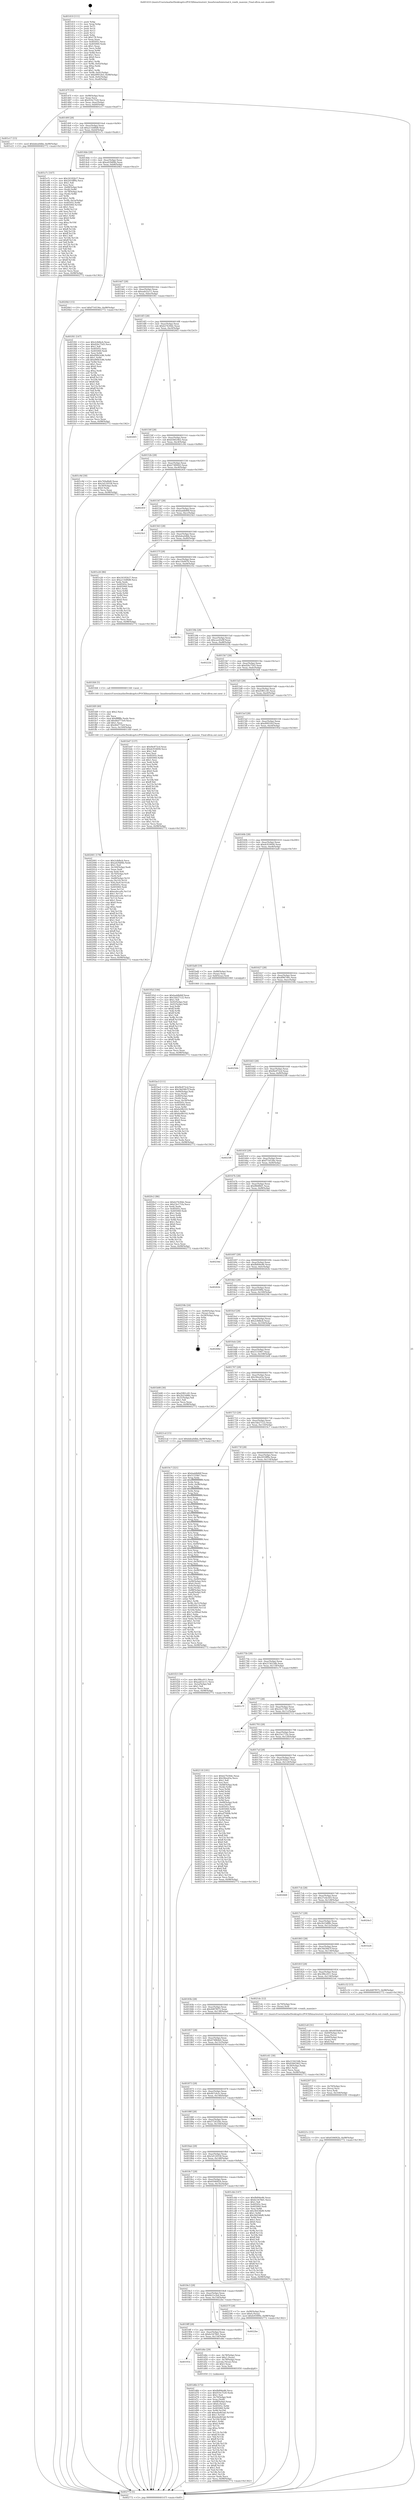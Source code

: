 digraph "0x401410" {
  label = "0x401410 (/mnt/c/Users/mathe/Desktop/tcc/POCII/binaries/extr_linuxfsromfsinternal.h_romfs_maxsize_Final-ollvm.out::main(0))"
  labelloc = "t"
  node[shape=record]

  Entry [label="",width=0.3,height=0.3,shape=circle,fillcolor=black,style=filled]
  "0x40147f" [label="{
     0x40147f [32]\l
     | [instrs]\l
     &nbsp;&nbsp;0x40147f \<+6\>: mov -0x98(%rbp),%eax\l
     &nbsp;&nbsp;0x401485 \<+2\>: mov %eax,%ecx\l
     &nbsp;&nbsp;0x401487 \<+6\>: sub $0x910c7520,%ecx\l
     &nbsp;&nbsp;0x40148d \<+6\>: mov %eax,-0xac(%rbp)\l
     &nbsp;&nbsp;0x401493 \<+6\>: mov %ecx,-0xb0(%rbp)\l
     &nbsp;&nbsp;0x401499 \<+6\>: je 0000000000401e17 \<main+0xa07\>\l
  }"]
  "0x401e17" [label="{
     0x401e17 [15]\l
     | [instrs]\l
     &nbsp;&nbsp;0x401e17 \<+10\>: movl $0xbdea0dbb,-0x98(%rbp)\l
     &nbsp;&nbsp;0x401e21 \<+5\>: jmp 0000000000402772 \<main+0x1362\>\l
  }"]
  "0x40149f" [label="{
     0x40149f [28]\l
     | [instrs]\l
     &nbsp;&nbsp;0x40149f \<+5\>: jmp 00000000004014a4 \<main+0x94\>\l
     &nbsp;&nbsp;0x4014a4 \<+6\>: mov -0xac(%rbp),%eax\l
     &nbsp;&nbsp;0x4014aa \<+5\>: sub $0xa11b48d8,%eax\l
     &nbsp;&nbsp;0x4014af \<+6\>: mov %eax,-0xb4(%rbp)\l
     &nbsp;&nbsp;0x4014b5 \<+6\>: je 0000000000401e7c \<main+0xa6c\>\l
  }"]
  Exit [label="",width=0.3,height=0.3,shape=circle,fillcolor=black,style=filled,peripheries=2]
  "0x401e7c" [label="{
     0x401e7c [167]\l
     | [instrs]\l
     &nbsp;&nbsp;0x401e7c \<+5\>: mov $0x24182b27,%eax\l
     &nbsp;&nbsp;0x401e81 \<+5\>: mov $0x2010ff9a,%ecx\l
     &nbsp;&nbsp;0x401e86 \<+2\>: mov $0x1,%dl\l
     &nbsp;&nbsp;0x401e88 \<+2\>: xor %esi,%esi\l
     &nbsp;&nbsp;0x401e8a \<+4\>: mov -0x68(%rbp),%rdi\l
     &nbsp;&nbsp;0x401e8e \<+3\>: mov (%rdi),%r8d\l
     &nbsp;&nbsp;0x401e91 \<+4\>: mov -0x78(%rbp),%rdi\l
     &nbsp;&nbsp;0x401e95 \<+3\>: cmp (%rdi),%r8d\l
     &nbsp;&nbsp;0x401e98 \<+4\>: setl %r9b\l
     &nbsp;&nbsp;0x401e9c \<+4\>: and $0x1,%r9b\l
     &nbsp;&nbsp;0x401ea0 \<+4\>: mov %r9b,-0x2a(%rbp)\l
     &nbsp;&nbsp;0x401ea4 \<+8\>: mov 0x40505c,%r8d\l
     &nbsp;&nbsp;0x401eac \<+8\>: mov 0x405060,%r10d\l
     &nbsp;&nbsp;0x401eb4 \<+3\>: sub $0x1,%esi\l
     &nbsp;&nbsp;0x401eb7 \<+3\>: mov %r8d,%r11d\l
     &nbsp;&nbsp;0x401eba \<+3\>: add %esi,%r11d\l
     &nbsp;&nbsp;0x401ebd \<+4\>: imul %r11d,%r8d\l
     &nbsp;&nbsp;0x401ec1 \<+4\>: and $0x1,%r8d\l
     &nbsp;&nbsp;0x401ec5 \<+4\>: cmp $0x0,%r8d\l
     &nbsp;&nbsp;0x401ec9 \<+4\>: sete %r9b\l
     &nbsp;&nbsp;0x401ecd \<+4\>: cmp $0xa,%r10d\l
     &nbsp;&nbsp;0x401ed1 \<+3\>: setl %bl\l
     &nbsp;&nbsp;0x401ed4 \<+3\>: mov %r9b,%r14b\l
     &nbsp;&nbsp;0x401ed7 \<+4\>: xor $0xff,%r14b\l
     &nbsp;&nbsp;0x401edb \<+3\>: mov %bl,%r15b\l
     &nbsp;&nbsp;0x401ede \<+4\>: xor $0xff,%r15b\l
     &nbsp;&nbsp;0x401ee2 \<+3\>: xor $0x1,%dl\l
     &nbsp;&nbsp;0x401ee5 \<+3\>: mov %r14b,%r12b\l
     &nbsp;&nbsp;0x401ee8 \<+4\>: and $0xff,%r12b\l
     &nbsp;&nbsp;0x401eec \<+3\>: and %dl,%r9b\l
     &nbsp;&nbsp;0x401eef \<+3\>: mov %r15b,%r13b\l
     &nbsp;&nbsp;0x401ef2 \<+4\>: and $0xff,%r13b\l
     &nbsp;&nbsp;0x401ef6 \<+2\>: and %dl,%bl\l
     &nbsp;&nbsp;0x401ef8 \<+3\>: or %r9b,%r12b\l
     &nbsp;&nbsp;0x401efb \<+3\>: or %bl,%r13b\l
     &nbsp;&nbsp;0x401efe \<+3\>: xor %r13b,%r12b\l
     &nbsp;&nbsp;0x401f01 \<+3\>: or %r15b,%r14b\l
     &nbsp;&nbsp;0x401f04 \<+4\>: xor $0xff,%r14b\l
     &nbsp;&nbsp;0x401f08 \<+3\>: or $0x1,%dl\l
     &nbsp;&nbsp;0x401f0b \<+3\>: and %dl,%r14b\l
     &nbsp;&nbsp;0x401f0e \<+3\>: or %r14b,%r12b\l
     &nbsp;&nbsp;0x401f11 \<+4\>: test $0x1,%r12b\l
     &nbsp;&nbsp;0x401f15 \<+3\>: cmovne %ecx,%eax\l
     &nbsp;&nbsp;0x401f18 \<+6\>: mov %eax,-0x98(%rbp)\l
     &nbsp;&nbsp;0x401f1e \<+5\>: jmp 0000000000402772 \<main+0x1362\>\l
  }"]
  "0x4014bb" [label="{
     0x4014bb [28]\l
     | [instrs]\l
     &nbsp;&nbsp;0x4014bb \<+5\>: jmp 00000000004014c0 \<main+0xb0\>\l
     &nbsp;&nbsp;0x4014c0 \<+6\>: mov -0xac(%rbp),%eax\l
     &nbsp;&nbsp;0x4014c6 \<+5\>: sub $0xa429df4b,%eax\l
     &nbsp;&nbsp;0x4014cb \<+6\>: mov %eax,-0xb8(%rbp)\l
     &nbsp;&nbsp;0x4014d1 \<+6\>: je 00000000004020b3 \<main+0xca3\>\l
  }"]
  "0x40221c" [label="{
     0x40221c [15]\l
     | [instrs]\l
     &nbsp;&nbsp;0x40221c \<+10\>: movl $0x6506f42b,-0x98(%rbp)\l
     &nbsp;&nbsp;0x402226 \<+5\>: jmp 0000000000402772 \<main+0x1362\>\l
  }"]
  "0x4020b3" [label="{
     0x4020b3 [15]\l
     | [instrs]\l
     &nbsp;&nbsp;0x4020b3 \<+10\>: movl $0xf716536e,-0x98(%rbp)\l
     &nbsp;&nbsp;0x4020bd \<+5\>: jmp 0000000000402772 \<main+0x1362\>\l
  }"]
  "0x4014d7" [label="{
     0x4014d7 [28]\l
     | [instrs]\l
     &nbsp;&nbsp;0x4014d7 \<+5\>: jmp 00000000004014dc \<main+0xcc\>\l
     &nbsp;&nbsp;0x4014dc \<+6\>: mov -0xac(%rbp),%eax\l
     &nbsp;&nbsp;0x4014e2 \<+5\>: sub $0xaab52c11,%eax\l
     &nbsp;&nbsp;0x4014e7 \<+6\>: mov %eax,-0xbc(%rbp)\l
     &nbsp;&nbsp;0x4014ed \<+6\>: je 0000000000401f41 \<main+0xb31\>\l
  }"]
  "0x402207" [label="{
     0x402207 [21]\l
     | [instrs]\l
     &nbsp;&nbsp;0x402207 \<+4\>: mov -0x70(%rbp),%rcx\l
     &nbsp;&nbsp;0x40220b \<+3\>: mov (%rcx),%rcx\l
     &nbsp;&nbsp;0x40220e \<+3\>: mov %rcx,%rdi\l
     &nbsp;&nbsp;0x402211 \<+6\>: mov %eax,-0x164(%rbp)\l
     &nbsp;&nbsp;0x402217 \<+5\>: call 0000000000401030 \<free@plt\>\l
     | [calls]\l
     &nbsp;&nbsp;0x401030 \{1\} (unknown)\l
  }"]
  "0x401f41" [label="{
     0x401f41 [147]\l
     | [instrs]\l
     &nbsp;&nbsp;0x401f41 \<+5\>: mov $0x2c8dbcb,%eax\l
     &nbsp;&nbsp;0x401f46 \<+5\>: mov $0xd26c75d3,%ecx\l
     &nbsp;&nbsp;0x401f4b \<+2\>: mov $0x1,%dl\l
     &nbsp;&nbsp;0x401f4d \<+7\>: mov 0x40505c,%esi\l
     &nbsp;&nbsp;0x401f54 \<+7\>: mov 0x405060,%edi\l
     &nbsp;&nbsp;0x401f5b \<+3\>: mov %esi,%r8d\l
     &nbsp;&nbsp;0x401f5e \<+7\>: sub $0xd90b3c86,%r8d\l
     &nbsp;&nbsp;0x401f65 \<+4\>: sub $0x1,%r8d\l
     &nbsp;&nbsp;0x401f69 \<+7\>: add $0xd90b3c86,%r8d\l
     &nbsp;&nbsp;0x401f70 \<+4\>: imul %r8d,%esi\l
     &nbsp;&nbsp;0x401f74 \<+3\>: and $0x1,%esi\l
     &nbsp;&nbsp;0x401f77 \<+3\>: cmp $0x0,%esi\l
     &nbsp;&nbsp;0x401f7a \<+4\>: sete %r9b\l
     &nbsp;&nbsp;0x401f7e \<+3\>: cmp $0xa,%edi\l
     &nbsp;&nbsp;0x401f81 \<+4\>: setl %r10b\l
     &nbsp;&nbsp;0x401f85 \<+3\>: mov %r9b,%r11b\l
     &nbsp;&nbsp;0x401f88 \<+4\>: xor $0xff,%r11b\l
     &nbsp;&nbsp;0x401f8c \<+3\>: mov %r10b,%bl\l
     &nbsp;&nbsp;0x401f8f \<+3\>: xor $0xff,%bl\l
     &nbsp;&nbsp;0x401f92 \<+3\>: xor $0x1,%dl\l
     &nbsp;&nbsp;0x401f95 \<+3\>: mov %r11b,%r14b\l
     &nbsp;&nbsp;0x401f98 \<+4\>: and $0xff,%r14b\l
     &nbsp;&nbsp;0x401f9c \<+3\>: and %dl,%r9b\l
     &nbsp;&nbsp;0x401f9f \<+3\>: mov %bl,%r15b\l
     &nbsp;&nbsp;0x401fa2 \<+4\>: and $0xff,%r15b\l
     &nbsp;&nbsp;0x401fa6 \<+3\>: and %dl,%r10b\l
     &nbsp;&nbsp;0x401fa9 \<+3\>: or %r9b,%r14b\l
     &nbsp;&nbsp;0x401fac \<+3\>: or %r10b,%r15b\l
     &nbsp;&nbsp;0x401faf \<+3\>: xor %r15b,%r14b\l
     &nbsp;&nbsp;0x401fb2 \<+3\>: or %bl,%r11b\l
     &nbsp;&nbsp;0x401fb5 \<+4\>: xor $0xff,%r11b\l
     &nbsp;&nbsp;0x401fb9 \<+3\>: or $0x1,%dl\l
     &nbsp;&nbsp;0x401fbc \<+3\>: and %dl,%r11b\l
     &nbsp;&nbsp;0x401fbf \<+3\>: or %r11b,%r14b\l
     &nbsp;&nbsp;0x401fc2 \<+4\>: test $0x1,%r14b\l
     &nbsp;&nbsp;0x401fc6 \<+3\>: cmovne %ecx,%eax\l
     &nbsp;&nbsp;0x401fc9 \<+6\>: mov %eax,-0x98(%rbp)\l
     &nbsp;&nbsp;0x401fcf \<+5\>: jmp 0000000000402772 \<main+0x1362\>\l
  }"]
  "0x4014f3" [label="{
     0x4014f3 [28]\l
     | [instrs]\l
     &nbsp;&nbsp;0x4014f3 \<+5\>: jmp 00000000004014f8 \<main+0xe8\>\l
     &nbsp;&nbsp;0x4014f8 \<+6\>: mov -0xac(%rbp),%eax\l
     &nbsp;&nbsp;0x4014fe \<+5\>: sub $0xb27b30dc,%eax\l
     &nbsp;&nbsp;0x401503 \<+6\>: mov %eax,-0xc0(%rbp)\l
     &nbsp;&nbsp;0x401509 \<+6\>: je 00000000004026f3 \<main+0x12e3\>\l
  }"]
  "0x4021e8" [label="{
     0x4021e8 [31]\l
     | [instrs]\l
     &nbsp;&nbsp;0x4021e8 \<+10\>: movabs $0x4030d6,%rdi\l
     &nbsp;&nbsp;0x4021f2 \<+4\>: mov -0x60(%rbp),%rcx\l
     &nbsp;&nbsp;0x4021f6 \<+3\>: mov %rax,(%rcx)\l
     &nbsp;&nbsp;0x4021f9 \<+4\>: mov -0x60(%rbp),%rax\l
     &nbsp;&nbsp;0x4021fd \<+3\>: mov (%rax),%rsi\l
     &nbsp;&nbsp;0x402200 \<+2\>: mov $0x0,%al\l
     &nbsp;&nbsp;0x402202 \<+5\>: call 0000000000401040 \<printf@plt\>\l
     | [calls]\l
     &nbsp;&nbsp;0x401040 \{1\} (unknown)\l
  }"]
  "0x4026f3" [label="{
     0x4026f3\l
  }", style=dashed]
  "0x40150f" [label="{
     0x40150f [28]\l
     | [instrs]\l
     &nbsp;&nbsp;0x40150f \<+5\>: jmp 0000000000401514 \<main+0x104\>\l
     &nbsp;&nbsp;0x401514 \<+6\>: mov -0xac(%rbp),%eax\l
     &nbsp;&nbsp;0x40151a \<+5\>: sub $0xb5662462,%eax\l
     &nbsp;&nbsp;0x40151f \<+6\>: mov %eax,-0xc4(%rbp)\l
     &nbsp;&nbsp;0x401525 \<+6\>: je 0000000000401c9d \<main+0x88d\>\l
  }"]
  "0x402001" [label="{
     0x402001 [178]\l
     | [instrs]\l
     &nbsp;&nbsp;0x402001 \<+5\>: mov $0x2c8dbcb,%ecx\l
     &nbsp;&nbsp;0x402006 \<+5\>: mov $0xa429df4b,%edx\l
     &nbsp;&nbsp;0x40200b \<+3\>: mov $0x1,%sil\l
     &nbsp;&nbsp;0x40200e \<+6\>: mov -0x160(%rbp),%edi\l
     &nbsp;&nbsp;0x402014 \<+3\>: imul %eax,%edi\l
     &nbsp;&nbsp;0x402017 \<+3\>: movslq %edi,%r8\l
     &nbsp;&nbsp;0x40201a \<+4\>: mov -0x70(%rbp),%r9\l
     &nbsp;&nbsp;0x40201e \<+3\>: mov (%r9),%r9\l
     &nbsp;&nbsp;0x402021 \<+4\>: mov -0x68(%rbp),%r10\l
     &nbsp;&nbsp;0x402025 \<+3\>: movslq (%r10),%r10\l
     &nbsp;&nbsp;0x402028 \<+4\>: mov %r8,(%r9,%r10,8)\l
     &nbsp;&nbsp;0x40202c \<+7\>: mov 0x40505c,%eax\l
     &nbsp;&nbsp;0x402033 \<+7\>: mov 0x405060,%edi\l
     &nbsp;&nbsp;0x40203a \<+3\>: mov %eax,%r11d\l
     &nbsp;&nbsp;0x40203d \<+7\>: sub $0xea4cca9c,%r11d\l
     &nbsp;&nbsp;0x402044 \<+4\>: sub $0x1,%r11d\l
     &nbsp;&nbsp;0x402048 \<+7\>: add $0xea4cca9c,%r11d\l
     &nbsp;&nbsp;0x40204f \<+4\>: imul %r11d,%eax\l
     &nbsp;&nbsp;0x402053 \<+3\>: and $0x1,%eax\l
     &nbsp;&nbsp;0x402056 \<+3\>: cmp $0x0,%eax\l
     &nbsp;&nbsp;0x402059 \<+3\>: sete %bl\l
     &nbsp;&nbsp;0x40205c \<+3\>: cmp $0xa,%edi\l
     &nbsp;&nbsp;0x40205f \<+4\>: setl %r14b\l
     &nbsp;&nbsp;0x402063 \<+3\>: mov %bl,%r15b\l
     &nbsp;&nbsp;0x402066 \<+4\>: xor $0xff,%r15b\l
     &nbsp;&nbsp;0x40206a \<+3\>: mov %r14b,%r12b\l
     &nbsp;&nbsp;0x40206d \<+4\>: xor $0xff,%r12b\l
     &nbsp;&nbsp;0x402071 \<+4\>: xor $0x1,%sil\l
     &nbsp;&nbsp;0x402075 \<+3\>: mov %r15b,%r13b\l
     &nbsp;&nbsp;0x402078 \<+4\>: and $0xff,%r13b\l
     &nbsp;&nbsp;0x40207c \<+3\>: and %sil,%bl\l
     &nbsp;&nbsp;0x40207f \<+3\>: mov %r12b,%al\l
     &nbsp;&nbsp;0x402082 \<+2\>: and $0xff,%al\l
     &nbsp;&nbsp;0x402084 \<+3\>: and %sil,%r14b\l
     &nbsp;&nbsp;0x402087 \<+3\>: or %bl,%r13b\l
     &nbsp;&nbsp;0x40208a \<+3\>: or %r14b,%al\l
     &nbsp;&nbsp;0x40208d \<+3\>: xor %al,%r13b\l
     &nbsp;&nbsp;0x402090 \<+3\>: or %r12b,%r15b\l
     &nbsp;&nbsp;0x402093 \<+4\>: xor $0xff,%r15b\l
     &nbsp;&nbsp;0x402097 \<+4\>: or $0x1,%sil\l
     &nbsp;&nbsp;0x40209b \<+3\>: and %sil,%r15b\l
     &nbsp;&nbsp;0x40209e \<+3\>: or %r15b,%r13b\l
     &nbsp;&nbsp;0x4020a1 \<+4\>: test $0x1,%r13b\l
     &nbsp;&nbsp;0x4020a5 \<+3\>: cmovne %edx,%ecx\l
     &nbsp;&nbsp;0x4020a8 \<+6\>: mov %ecx,-0x98(%rbp)\l
     &nbsp;&nbsp;0x4020ae \<+5\>: jmp 0000000000402772 \<main+0x1362\>\l
  }"]
  "0x401c9d" [label="{
     0x401c9d [30]\l
     | [instrs]\l
     &nbsp;&nbsp;0x401c9d \<+5\>: mov $0x769af6d0,%eax\l
     &nbsp;&nbsp;0x401ca2 \<+5\>: mov $0x5d120558,%ecx\l
     &nbsp;&nbsp;0x401ca7 \<+3\>: mov -0x30(%rbp),%edx\l
     &nbsp;&nbsp;0x401caa \<+3\>: cmp $0x0,%edx\l
     &nbsp;&nbsp;0x401cad \<+3\>: cmove %ecx,%eax\l
     &nbsp;&nbsp;0x401cb0 \<+6\>: mov %eax,-0x98(%rbp)\l
     &nbsp;&nbsp;0x401cb6 \<+5\>: jmp 0000000000402772 \<main+0x1362\>\l
  }"]
  "0x40152b" [label="{
     0x40152b [28]\l
     | [instrs]\l
     &nbsp;&nbsp;0x40152b \<+5\>: jmp 0000000000401530 \<main+0x120\>\l
     &nbsp;&nbsp;0x401530 \<+6\>: mov -0xac(%rbp),%eax\l
     &nbsp;&nbsp;0x401536 \<+5\>: sub $0xb7389043,%eax\l
     &nbsp;&nbsp;0x40153b \<+6\>: mov %eax,-0xc8(%rbp)\l
     &nbsp;&nbsp;0x401541 \<+6\>: je 000000000040245f \<main+0x104f\>\l
  }"]
  "0x401fd9" [label="{
     0x401fd9 [40]\l
     | [instrs]\l
     &nbsp;&nbsp;0x401fd9 \<+5\>: mov $0x2,%ecx\l
     &nbsp;&nbsp;0x401fde \<+1\>: cltd\l
     &nbsp;&nbsp;0x401fdf \<+2\>: idiv %ecx\l
     &nbsp;&nbsp;0x401fe1 \<+6\>: imul $0xfffffffe,%edx,%ecx\l
     &nbsp;&nbsp;0x401fe7 \<+6\>: add $0x46d773e9,%ecx\l
     &nbsp;&nbsp;0x401fed \<+3\>: add $0x1,%ecx\l
     &nbsp;&nbsp;0x401ff0 \<+6\>: sub $0x46d773e9,%ecx\l
     &nbsp;&nbsp;0x401ff6 \<+6\>: mov %ecx,-0x160(%rbp)\l
     &nbsp;&nbsp;0x401ffc \<+5\>: call 0000000000401160 \<next_i\>\l
     | [calls]\l
     &nbsp;&nbsp;0x401160 \{1\} (/mnt/c/Users/mathe/Desktop/tcc/POCII/binaries/extr_linuxfsromfsinternal.h_romfs_maxsize_Final-ollvm.out::next_i)\l
  }"]
  "0x40245f" [label="{
     0x40245f\l
  }", style=dashed]
  "0x401547" [label="{
     0x401547 [28]\l
     | [instrs]\l
     &nbsp;&nbsp;0x401547 \<+5\>: jmp 000000000040154c \<main+0x13c\>\l
     &nbsp;&nbsp;0x40154c \<+6\>: mov -0xac(%rbp),%eax\l
     &nbsp;&nbsp;0x401552 \<+5\>: sub $0xbaddb84f,%eax\l
     &nbsp;&nbsp;0x401557 \<+6\>: mov %eax,-0xcc(%rbp)\l
     &nbsp;&nbsp;0x40155d \<+6\>: je 00000000004025b3 \<main+0x11a3\>\l
  }"]
  "0x401d6b" [label="{
     0x401d6b [172]\l
     | [instrs]\l
     &nbsp;&nbsp;0x401d6b \<+5\>: mov $0xfb894e86,%ecx\l
     &nbsp;&nbsp;0x401d70 \<+5\>: mov $0x910c7520,%edx\l
     &nbsp;&nbsp;0x401d75 \<+3\>: mov $0x1,%sil\l
     &nbsp;&nbsp;0x401d78 \<+4\>: mov -0x70(%rbp),%rdi\l
     &nbsp;&nbsp;0x401d7c \<+3\>: mov %rax,(%rdi)\l
     &nbsp;&nbsp;0x401d7f \<+4\>: mov -0x68(%rbp),%rax\l
     &nbsp;&nbsp;0x401d83 \<+6\>: movl $0x0,(%rax)\l
     &nbsp;&nbsp;0x401d89 \<+8\>: mov 0x40505c,%r8d\l
     &nbsp;&nbsp;0x401d91 \<+8\>: mov 0x405060,%r9d\l
     &nbsp;&nbsp;0x401d99 \<+3\>: mov %r8d,%r10d\l
     &nbsp;&nbsp;0x401d9c \<+7\>: add $0xeda463a6,%r10d\l
     &nbsp;&nbsp;0x401da3 \<+4\>: sub $0x1,%r10d\l
     &nbsp;&nbsp;0x401da7 \<+7\>: sub $0xeda463a6,%r10d\l
     &nbsp;&nbsp;0x401dae \<+4\>: imul %r10d,%r8d\l
     &nbsp;&nbsp;0x401db2 \<+4\>: and $0x1,%r8d\l
     &nbsp;&nbsp;0x401db6 \<+4\>: cmp $0x0,%r8d\l
     &nbsp;&nbsp;0x401dba \<+4\>: sete %r11b\l
     &nbsp;&nbsp;0x401dbe \<+4\>: cmp $0xa,%r9d\l
     &nbsp;&nbsp;0x401dc2 \<+3\>: setl %bl\l
     &nbsp;&nbsp;0x401dc5 \<+3\>: mov %r11b,%r14b\l
     &nbsp;&nbsp;0x401dc8 \<+4\>: xor $0xff,%r14b\l
     &nbsp;&nbsp;0x401dcc \<+3\>: mov %bl,%r15b\l
     &nbsp;&nbsp;0x401dcf \<+4\>: xor $0xff,%r15b\l
     &nbsp;&nbsp;0x401dd3 \<+4\>: xor $0x1,%sil\l
     &nbsp;&nbsp;0x401dd7 \<+3\>: mov %r14b,%r12b\l
     &nbsp;&nbsp;0x401dda \<+4\>: and $0xff,%r12b\l
     &nbsp;&nbsp;0x401dde \<+3\>: and %sil,%r11b\l
     &nbsp;&nbsp;0x401de1 \<+3\>: mov %r15b,%r13b\l
     &nbsp;&nbsp;0x401de4 \<+4\>: and $0xff,%r13b\l
     &nbsp;&nbsp;0x401de8 \<+3\>: and %sil,%bl\l
     &nbsp;&nbsp;0x401deb \<+3\>: or %r11b,%r12b\l
     &nbsp;&nbsp;0x401dee \<+3\>: or %bl,%r13b\l
     &nbsp;&nbsp;0x401df1 \<+3\>: xor %r13b,%r12b\l
     &nbsp;&nbsp;0x401df4 \<+3\>: or %r15b,%r14b\l
     &nbsp;&nbsp;0x401df7 \<+4\>: xor $0xff,%r14b\l
     &nbsp;&nbsp;0x401dfb \<+4\>: or $0x1,%sil\l
     &nbsp;&nbsp;0x401dff \<+3\>: and %sil,%r14b\l
     &nbsp;&nbsp;0x401e02 \<+3\>: or %r14b,%r12b\l
     &nbsp;&nbsp;0x401e05 \<+4\>: test $0x1,%r12b\l
     &nbsp;&nbsp;0x401e09 \<+3\>: cmovne %edx,%ecx\l
     &nbsp;&nbsp;0x401e0c \<+6\>: mov %ecx,-0x98(%rbp)\l
     &nbsp;&nbsp;0x401e12 \<+5\>: jmp 0000000000402772 \<main+0x1362\>\l
  }"]
  "0x4025b3" [label="{
     0x4025b3\l
  }", style=dashed]
  "0x401563" [label="{
     0x401563 [28]\l
     | [instrs]\l
     &nbsp;&nbsp;0x401563 \<+5\>: jmp 0000000000401568 \<main+0x158\>\l
     &nbsp;&nbsp;0x401568 \<+6\>: mov -0xac(%rbp),%eax\l
     &nbsp;&nbsp;0x40156e \<+5\>: sub $0xbdea0dbb,%eax\l
     &nbsp;&nbsp;0x401573 \<+6\>: mov %eax,-0xd0(%rbp)\l
     &nbsp;&nbsp;0x401579 \<+6\>: je 0000000000401e26 \<main+0xa16\>\l
  }"]
  "0x40191b" [label="{
     0x40191b\l
  }", style=dashed]
  "0x401e26" [label="{
     0x401e26 [86]\l
     | [instrs]\l
     &nbsp;&nbsp;0x401e26 \<+5\>: mov $0x24182b27,%eax\l
     &nbsp;&nbsp;0x401e2b \<+5\>: mov $0xa11b48d8,%ecx\l
     &nbsp;&nbsp;0x401e30 \<+2\>: xor %edx,%edx\l
     &nbsp;&nbsp;0x401e32 \<+7\>: mov 0x40505c,%esi\l
     &nbsp;&nbsp;0x401e39 \<+7\>: mov 0x405060,%edi\l
     &nbsp;&nbsp;0x401e40 \<+3\>: sub $0x1,%edx\l
     &nbsp;&nbsp;0x401e43 \<+3\>: mov %esi,%r8d\l
     &nbsp;&nbsp;0x401e46 \<+3\>: add %edx,%r8d\l
     &nbsp;&nbsp;0x401e49 \<+4\>: imul %r8d,%esi\l
     &nbsp;&nbsp;0x401e4d \<+3\>: and $0x1,%esi\l
     &nbsp;&nbsp;0x401e50 \<+3\>: cmp $0x0,%esi\l
     &nbsp;&nbsp;0x401e53 \<+4\>: sete %r9b\l
     &nbsp;&nbsp;0x401e57 \<+3\>: cmp $0xa,%edi\l
     &nbsp;&nbsp;0x401e5a \<+4\>: setl %r10b\l
     &nbsp;&nbsp;0x401e5e \<+3\>: mov %r9b,%r11b\l
     &nbsp;&nbsp;0x401e61 \<+3\>: and %r10b,%r11b\l
     &nbsp;&nbsp;0x401e64 \<+3\>: xor %r10b,%r9b\l
     &nbsp;&nbsp;0x401e67 \<+3\>: or %r9b,%r11b\l
     &nbsp;&nbsp;0x401e6a \<+4\>: test $0x1,%r11b\l
     &nbsp;&nbsp;0x401e6e \<+3\>: cmovne %ecx,%eax\l
     &nbsp;&nbsp;0x401e71 \<+6\>: mov %eax,-0x98(%rbp)\l
     &nbsp;&nbsp;0x401e77 \<+5\>: jmp 0000000000402772 \<main+0x1362\>\l
  }"]
  "0x40157f" [label="{
     0x40157f [28]\l
     | [instrs]\l
     &nbsp;&nbsp;0x40157f \<+5\>: jmp 0000000000401584 \<main+0x174\>\l
     &nbsp;&nbsp;0x401584 \<+6\>: mov -0xac(%rbp),%eax\l
     &nbsp;&nbsp;0x40158a \<+5\>: sub $0xc1fe0076,%eax\l
     &nbsp;&nbsp;0x40158f \<+6\>: mov %eax,-0xd4(%rbp)\l
     &nbsp;&nbsp;0x401595 \<+6\>: je 000000000040235c \<main+0xf4c\>\l
  }"]
  "0x401d4e" [label="{
     0x401d4e [29]\l
     | [instrs]\l
     &nbsp;&nbsp;0x401d4e \<+4\>: mov -0x78(%rbp),%rax\l
     &nbsp;&nbsp;0x401d52 \<+6\>: movl $0x1,(%rax)\l
     &nbsp;&nbsp;0x401d58 \<+4\>: mov -0x78(%rbp),%rax\l
     &nbsp;&nbsp;0x401d5c \<+3\>: movslq (%rax),%rax\l
     &nbsp;&nbsp;0x401d5f \<+4\>: shl $0x3,%rax\l
     &nbsp;&nbsp;0x401d63 \<+3\>: mov %rax,%rdi\l
     &nbsp;&nbsp;0x401d66 \<+5\>: call 0000000000401050 \<malloc@plt\>\l
     | [calls]\l
     &nbsp;&nbsp;0x401050 \{1\} (unknown)\l
  }"]
  "0x40235c" [label="{
     0x40235c\l
  }", style=dashed]
  "0x40159b" [label="{
     0x40159b [28]\l
     | [instrs]\l
     &nbsp;&nbsp;0x40159b \<+5\>: jmp 00000000004015a0 \<main+0x190\>\l
     &nbsp;&nbsp;0x4015a0 \<+6\>: mov -0xac(%rbp),%eax\l
     &nbsp;&nbsp;0x4015a6 \<+5\>: sub $0xcacd3e9f,%eax\l
     &nbsp;&nbsp;0x4015ab \<+6\>: mov %eax,-0xd8(%rbp)\l
     &nbsp;&nbsp;0x4015b1 \<+6\>: je 000000000040222b \<main+0xe1b\>\l
  }"]
  "0x4018ff" [label="{
     0x4018ff [28]\l
     | [instrs]\l
     &nbsp;&nbsp;0x4018ff \<+5\>: jmp 0000000000401904 \<main+0x4f4\>\l
     &nbsp;&nbsp;0x401904 \<+6\>: mov -0xac(%rbp),%eax\l
     &nbsp;&nbsp;0x40190a \<+5\>: sub $0x6c5478d1,%eax\l
     &nbsp;&nbsp;0x40190f \<+6\>: mov %eax,-0x154(%rbp)\l
     &nbsp;&nbsp;0x401915 \<+6\>: je 0000000000401d4e \<main+0x93e\>\l
  }"]
  "0x40222b" [label="{
     0x40222b\l
  }", style=dashed]
  "0x4015b7" [label="{
     0x4015b7 [28]\l
     | [instrs]\l
     &nbsp;&nbsp;0x4015b7 \<+5\>: jmp 00000000004015bc \<main+0x1ac\>\l
     &nbsp;&nbsp;0x4015bc \<+6\>: mov -0xac(%rbp),%eax\l
     &nbsp;&nbsp;0x4015c2 \<+5\>: sub $0xd26c75d3,%eax\l
     &nbsp;&nbsp;0x4015c7 \<+6\>: mov %eax,-0xdc(%rbp)\l
     &nbsp;&nbsp;0x4015cd \<+6\>: je 0000000000401fd4 \<main+0xbc4\>\l
  }"]
  "0x4022be" [label="{
     0x4022be\l
  }", style=dashed]
  "0x401fd4" [label="{
     0x401fd4 [5]\l
     | [instrs]\l
     &nbsp;&nbsp;0x401fd4 \<+5\>: call 0000000000401160 \<next_i\>\l
     | [calls]\l
     &nbsp;&nbsp;0x401160 \{1\} (/mnt/c/Users/mathe/Desktop/tcc/POCII/binaries/extr_linuxfsromfsinternal.h_romfs_maxsize_Final-ollvm.out::next_i)\l
  }"]
  "0x4015d3" [label="{
     0x4015d3 [28]\l
     | [instrs]\l
     &nbsp;&nbsp;0x4015d3 \<+5\>: jmp 00000000004015d8 \<main+0x1c8\>\l
     &nbsp;&nbsp;0x4015d8 \<+6\>: mov -0xac(%rbp),%eax\l
     &nbsp;&nbsp;0x4015de \<+5\>: sub $0xd3f61c45,%eax\l
     &nbsp;&nbsp;0x4015e3 \<+6\>: mov %eax,-0xe0(%rbp)\l
     &nbsp;&nbsp;0x4015e9 \<+6\>: je 0000000000401b47 \<main+0x737\>\l
  }"]
  "0x4018e3" [label="{
     0x4018e3 [28]\l
     | [instrs]\l
     &nbsp;&nbsp;0x4018e3 \<+5\>: jmp 00000000004018e8 \<main+0x4d8\>\l
     &nbsp;&nbsp;0x4018e8 \<+6\>: mov -0xac(%rbp),%eax\l
     &nbsp;&nbsp;0x4018ee \<+5\>: sub $0x6b21e3ed,%eax\l
     &nbsp;&nbsp;0x4018f3 \<+6\>: mov %eax,-0x150(%rbp)\l
     &nbsp;&nbsp;0x4018f9 \<+6\>: je 00000000004022be \<main+0xeae\>\l
  }"]
  "0x401b47" [label="{
     0x401b47 [137]\l
     | [instrs]\l
     &nbsp;&nbsp;0x401b47 \<+5\>: mov $0xf4e872cd,%eax\l
     &nbsp;&nbsp;0x401b4c \<+5\>: mov $0xdc916694,%ecx\l
     &nbsp;&nbsp;0x401b51 \<+2\>: mov $0x1,%dl\l
     &nbsp;&nbsp;0x401b53 \<+2\>: xor %esi,%esi\l
     &nbsp;&nbsp;0x401b55 \<+7\>: mov 0x40505c,%edi\l
     &nbsp;&nbsp;0x401b5c \<+8\>: mov 0x405060,%r8d\l
     &nbsp;&nbsp;0x401b64 \<+3\>: sub $0x1,%esi\l
     &nbsp;&nbsp;0x401b67 \<+3\>: mov %edi,%r9d\l
     &nbsp;&nbsp;0x401b6a \<+3\>: add %esi,%r9d\l
     &nbsp;&nbsp;0x401b6d \<+4\>: imul %r9d,%edi\l
     &nbsp;&nbsp;0x401b71 \<+3\>: and $0x1,%edi\l
     &nbsp;&nbsp;0x401b74 \<+3\>: cmp $0x0,%edi\l
     &nbsp;&nbsp;0x401b77 \<+4\>: sete %r10b\l
     &nbsp;&nbsp;0x401b7b \<+4\>: cmp $0xa,%r8d\l
     &nbsp;&nbsp;0x401b7f \<+4\>: setl %r11b\l
     &nbsp;&nbsp;0x401b83 \<+3\>: mov %r10b,%bl\l
     &nbsp;&nbsp;0x401b86 \<+3\>: xor $0xff,%bl\l
     &nbsp;&nbsp;0x401b89 \<+3\>: mov %r11b,%r14b\l
     &nbsp;&nbsp;0x401b8c \<+4\>: xor $0xff,%r14b\l
     &nbsp;&nbsp;0x401b90 \<+3\>: xor $0x0,%dl\l
     &nbsp;&nbsp;0x401b93 \<+3\>: mov %bl,%r15b\l
     &nbsp;&nbsp;0x401b96 \<+4\>: and $0x0,%r15b\l
     &nbsp;&nbsp;0x401b9a \<+3\>: and %dl,%r10b\l
     &nbsp;&nbsp;0x401b9d \<+3\>: mov %r14b,%r12b\l
     &nbsp;&nbsp;0x401ba0 \<+4\>: and $0x0,%r12b\l
     &nbsp;&nbsp;0x401ba4 \<+3\>: and %dl,%r11b\l
     &nbsp;&nbsp;0x401ba7 \<+3\>: or %r10b,%r15b\l
     &nbsp;&nbsp;0x401baa \<+3\>: or %r11b,%r12b\l
     &nbsp;&nbsp;0x401bad \<+3\>: xor %r12b,%r15b\l
     &nbsp;&nbsp;0x401bb0 \<+3\>: or %r14b,%bl\l
     &nbsp;&nbsp;0x401bb3 \<+3\>: xor $0xff,%bl\l
     &nbsp;&nbsp;0x401bb6 \<+3\>: or $0x0,%dl\l
     &nbsp;&nbsp;0x401bb9 \<+2\>: and %dl,%bl\l
     &nbsp;&nbsp;0x401bbb \<+3\>: or %bl,%r15b\l
     &nbsp;&nbsp;0x401bbe \<+4\>: test $0x1,%r15b\l
     &nbsp;&nbsp;0x401bc2 \<+3\>: cmovne %ecx,%eax\l
     &nbsp;&nbsp;0x401bc5 \<+6\>: mov %eax,-0x98(%rbp)\l
     &nbsp;&nbsp;0x401bcb \<+5\>: jmp 0000000000402772 \<main+0x1362\>\l
  }"]
  "0x4015ef" [label="{
     0x4015ef [28]\l
     | [instrs]\l
     &nbsp;&nbsp;0x4015ef \<+5\>: jmp 00000000004015f4 \<main+0x1e4\>\l
     &nbsp;&nbsp;0x4015f4 \<+6\>: mov -0xac(%rbp),%eax\l
     &nbsp;&nbsp;0x4015fa \<+5\>: sub $0xd9952fcf,%eax\l
     &nbsp;&nbsp;0x4015ff \<+6\>: mov %eax,-0xe4(%rbp)\l
     &nbsp;&nbsp;0x401605 \<+6\>: je 000000000040195d \<main+0x54d\>\l
  }"]
  "0x40257f" [label="{
     0x40257f [28]\l
     | [instrs]\l
     &nbsp;&nbsp;0x40257f \<+7\>: mov -0x90(%rbp),%rax\l
     &nbsp;&nbsp;0x402586 \<+6\>: movl $0x0,(%rax)\l
     &nbsp;&nbsp;0x40258c \<+10\>: movl $0xfe939f9e,-0x98(%rbp)\l
     &nbsp;&nbsp;0x402596 \<+5\>: jmp 0000000000402772 \<main+0x1362\>\l
  }"]
  "0x40195d" [label="{
     0x40195d [106]\l
     | [instrs]\l
     &nbsp;&nbsp;0x40195d \<+5\>: mov $0xbaddb84f,%eax\l
     &nbsp;&nbsp;0x401962 \<+5\>: mov $0x1bb27122,%ecx\l
     &nbsp;&nbsp;0x401967 \<+2\>: mov $0x1,%dl\l
     &nbsp;&nbsp;0x401969 \<+7\>: mov -0x92(%rbp),%sil\l
     &nbsp;&nbsp;0x401970 \<+7\>: mov -0x91(%rbp),%dil\l
     &nbsp;&nbsp;0x401977 \<+3\>: mov %sil,%r8b\l
     &nbsp;&nbsp;0x40197a \<+4\>: xor $0xff,%r8b\l
     &nbsp;&nbsp;0x40197e \<+3\>: mov %dil,%r9b\l
     &nbsp;&nbsp;0x401981 \<+4\>: xor $0xff,%r9b\l
     &nbsp;&nbsp;0x401985 \<+3\>: xor $0x1,%dl\l
     &nbsp;&nbsp;0x401988 \<+3\>: mov %r8b,%r10b\l
     &nbsp;&nbsp;0x40198b \<+4\>: and $0xff,%r10b\l
     &nbsp;&nbsp;0x40198f \<+3\>: and %dl,%sil\l
     &nbsp;&nbsp;0x401992 \<+3\>: mov %r9b,%r11b\l
     &nbsp;&nbsp;0x401995 \<+4\>: and $0xff,%r11b\l
     &nbsp;&nbsp;0x401999 \<+3\>: and %dl,%dil\l
     &nbsp;&nbsp;0x40199c \<+3\>: or %sil,%r10b\l
     &nbsp;&nbsp;0x40199f \<+3\>: or %dil,%r11b\l
     &nbsp;&nbsp;0x4019a2 \<+3\>: xor %r11b,%r10b\l
     &nbsp;&nbsp;0x4019a5 \<+3\>: or %r9b,%r8b\l
     &nbsp;&nbsp;0x4019a8 \<+4\>: xor $0xff,%r8b\l
     &nbsp;&nbsp;0x4019ac \<+3\>: or $0x1,%dl\l
     &nbsp;&nbsp;0x4019af \<+3\>: and %dl,%r8b\l
     &nbsp;&nbsp;0x4019b2 \<+3\>: or %r8b,%r10b\l
     &nbsp;&nbsp;0x4019b5 \<+4\>: test $0x1,%r10b\l
     &nbsp;&nbsp;0x4019b9 \<+3\>: cmovne %ecx,%eax\l
     &nbsp;&nbsp;0x4019bc \<+6\>: mov %eax,-0x98(%rbp)\l
     &nbsp;&nbsp;0x4019c2 \<+5\>: jmp 0000000000402772 \<main+0x1362\>\l
  }"]
  "0x40160b" [label="{
     0x40160b [28]\l
     | [instrs]\l
     &nbsp;&nbsp;0x40160b \<+5\>: jmp 0000000000401610 \<main+0x200\>\l
     &nbsp;&nbsp;0x401610 \<+6\>: mov -0xac(%rbp),%eax\l
     &nbsp;&nbsp;0x401616 \<+5\>: sub $0xdc916694,%eax\l
     &nbsp;&nbsp;0x40161b \<+6\>: mov %eax,-0xe8(%rbp)\l
     &nbsp;&nbsp;0x401621 \<+6\>: je 0000000000401bd0 \<main+0x7c0\>\l
  }"]
  "0x402772" [label="{
     0x402772 [5]\l
     | [instrs]\l
     &nbsp;&nbsp;0x402772 \<+5\>: jmp 000000000040147f \<main+0x6f\>\l
  }"]
  "0x401410" [label="{
     0x401410 [111]\l
     | [instrs]\l
     &nbsp;&nbsp;0x401410 \<+1\>: push %rbp\l
     &nbsp;&nbsp;0x401411 \<+3\>: mov %rsp,%rbp\l
     &nbsp;&nbsp;0x401414 \<+2\>: push %r15\l
     &nbsp;&nbsp;0x401416 \<+2\>: push %r14\l
     &nbsp;&nbsp;0x401418 \<+2\>: push %r13\l
     &nbsp;&nbsp;0x40141a \<+2\>: push %r12\l
     &nbsp;&nbsp;0x40141c \<+1\>: push %rbx\l
     &nbsp;&nbsp;0x40141d \<+7\>: sub $0x178,%rsp\l
     &nbsp;&nbsp;0x401424 \<+2\>: xor %eax,%eax\l
     &nbsp;&nbsp;0x401426 \<+7\>: mov 0x40505c,%ecx\l
     &nbsp;&nbsp;0x40142d \<+7\>: mov 0x405060,%edx\l
     &nbsp;&nbsp;0x401434 \<+3\>: sub $0x1,%eax\l
     &nbsp;&nbsp;0x401437 \<+3\>: mov %ecx,%r8d\l
     &nbsp;&nbsp;0x40143a \<+3\>: add %eax,%r8d\l
     &nbsp;&nbsp;0x40143d \<+4\>: imul %r8d,%ecx\l
     &nbsp;&nbsp;0x401441 \<+3\>: and $0x1,%ecx\l
     &nbsp;&nbsp;0x401444 \<+3\>: cmp $0x0,%ecx\l
     &nbsp;&nbsp;0x401447 \<+4\>: sete %r9b\l
     &nbsp;&nbsp;0x40144b \<+4\>: and $0x1,%r9b\l
     &nbsp;&nbsp;0x40144f \<+7\>: mov %r9b,-0x92(%rbp)\l
     &nbsp;&nbsp;0x401456 \<+3\>: cmp $0xa,%edx\l
     &nbsp;&nbsp;0x401459 \<+4\>: setl %r9b\l
     &nbsp;&nbsp;0x40145d \<+4\>: and $0x1,%r9b\l
     &nbsp;&nbsp;0x401461 \<+7\>: mov %r9b,-0x91(%rbp)\l
     &nbsp;&nbsp;0x401468 \<+10\>: movl $0xd9952fcf,-0x98(%rbp)\l
     &nbsp;&nbsp;0x401472 \<+6\>: mov %edi,-0x9c(%rbp)\l
     &nbsp;&nbsp;0x401478 \<+7\>: mov %rsi,-0xa8(%rbp)\l
  }"]
  "0x4018c7" [label="{
     0x4018c7 [28]\l
     | [instrs]\l
     &nbsp;&nbsp;0x4018c7 \<+5\>: jmp 00000000004018cc \<main+0x4bc\>\l
     &nbsp;&nbsp;0x4018cc \<+6\>: mov -0xac(%rbp),%eax\l
     &nbsp;&nbsp;0x4018d2 \<+5\>: sub $0x6506f42b,%eax\l
     &nbsp;&nbsp;0x4018d7 \<+6\>: mov %eax,-0x14c(%rbp)\l
     &nbsp;&nbsp;0x4018dd \<+6\>: je 000000000040257f \<main+0x116f\>\l
  }"]
  "0x401bd0" [label="{
     0x401bd0 [19]\l
     | [instrs]\l
     &nbsp;&nbsp;0x401bd0 \<+7\>: mov -0x88(%rbp),%rax\l
     &nbsp;&nbsp;0x401bd7 \<+3\>: mov (%rax),%rax\l
     &nbsp;&nbsp;0x401bda \<+4\>: mov 0x8(%rax),%rdi\l
     &nbsp;&nbsp;0x401bde \<+5\>: call 0000000000401060 \<atoi@plt\>\l
     | [calls]\l
     &nbsp;&nbsp;0x401060 \{1\} (unknown)\l
  }"]
  "0x401627" [label="{
     0x401627 [28]\l
     | [instrs]\l
     &nbsp;&nbsp;0x401627 \<+5\>: jmp 000000000040162c \<main+0x21c\>\l
     &nbsp;&nbsp;0x40162c \<+6\>: mov -0xac(%rbp),%eax\l
     &nbsp;&nbsp;0x401632 \<+5\>: sub $0xdf967d0c,%eax\l
     &nbsp;&nbsp;0x401637 \<+6\>: mov %eax,-0xec(%rbp)\l
     &nbsp;&nbsp;0x40163d \<+6\>: je 000000000040256b \<main+0x115b\>\l
  }"]
  "0x401cbb" [label="{
     0x401cbb [147]\l
     | [instrs]\l
     &nbsp;&nbsp;0x401cbb \<+5\>: mov $0xfb894e86,%eax\l
     &nbsp;&nbsp;0x401cc0 \<+5\>: mov $0x6c5478d1,%ecx\l
     &nbsp;&nbsp;0x401cc5 \<+2\>: mov $0x1,%dl\l
     &nbsp;&nbsp;0x401cc7 \<+7\>: mov 0x40505c,%esi\l
     &nbsp;&nbsp;0x401cce \<+7\>: mov 0x405060,%edi\l
     &nbsp;&nbsp;0x401cd5 \<+3\>: mov %esi,%r8d\l
     &nbsp;&nbsp;0x401cd8 \<+7\>: add $0x36434bf8,%r8d\l
     &nbsp;&nbsp;0x401cdf \<+4\>: sub $0x1,%r8d\l
     &nbsp;&nbsp;0x401ce3 \<+7\>: sub $0x36434bf8,%r8d\l
     &nbsp;&nbsp;0x401cea \<+4\>: imul %r8d,%esi\l
     &nbsp;&nbsp;0x401cee \<+3\>: and $0x1,%esi\l
     &nbsp;&nbsp;0x401cf1 \<+3\>: cmp $0x0,%esi\l
     &nbsp;&nbsp;0x401cf4 \<+4\>: sete %r9b\l
     &nbsp;&nbsp;0x401cf8 \<+3\>: cmp $0xa,%edi\l
     &nbsp;&nbsp;0x401cfb \<+4\>: setl %r10b\l
     &nbsp;&nbsp;0x401cff \<+3\>: mov %r9b,%r11b\l
     &nbsp;&nbsp;0x401d02 \<+4\>: xor $0xff,%r11b\l
     &nbsp;&nbsp;0x401d06 \<+3\>: mov %r10b,%bl\l
     &nbsp;&nbsp;0x401d09 \<+3\>: xor $0xff,%bl\l
     &nbsp;&nbsp;0x401d0c \<+3\>: xor $0x0,%dl\l
     &nbsp;&nbsp;0x401d0f \<+3\>: mov %r11b,%r14b\l
     &nbsp;&nbsp;0x401d12 \<+4\>: and $0x0,%r14b\l
     &nbsp;&nbsp;0x401d16 \<+3\>: and %dl,%r9b\l
     &nbsp;&nbsp;0x401d19 \<+3\>: mov %bl,%r15b\l
     &nbsp;&nbsp;0x401d1c \<+4\>: and $0x0,%r15b\l
     &nbsp;&nbsp;0x401d20 \<+3\>: and %dl,%r10b\l
     &nbsp;&nbsp;0x401d23 \<+3\>: or %r9b,%r14b\l
     &nbsp;&nbsp;0x401d26 \<+3\>: or %r10b,%r15b\l
     &nbsp;&nbsp;0x401d29 \<+3\>: xor %r15b,%r14b\l
     &nbsp;&nbsp;0x401d2c \<+3\>: or %bl,%r11b\l
     &nbsp;&nbsp;0x401d2f \<+4\>: xor $0xff,%r11b\l
     &nbsp;&nbsp;0x401d33 \<+3\>: or $0x0,%dl\l
     &nbsp;&nbsp;0x401d36 \<+3\>: and %dl,%r11b\l
     &nbsp;&nbsp;0x401d39 \<+3\>: or %r11b,%r14b\l
     &nbsp;&nbsp;0x401d3c \<+4\>: test $0x1,%r14b\l
     &nbsp;&nbsp;0x401d40 \<+3\>: cmovne %ecx,%eax\l
     &nbsp;&nbsp;0x401d43 \<+6\>: mov %eax,-0x98(%rbp)\l
     &nbsp;&nbsp;0x401d49 \<+5\>: jmp 0000000000402772 \<main+0x1362\>\l
  }"]
  "0x40256b" [label="{
     0x40256b\l
  }", style=dashed]
  "0x401643" [label="{
     0x401643 [28]\l
     | [instrs]\l
     &nbsp;&nbsp;0x401643 \<+5\>: jmp 0000000000401648 \<main+0x238\>\l
     &nbsp;&nbsp;0x401648 \<+6\>: mov -0xac(%rbp),%eax\l
     &nbsp;&nbsp;0x40164e \<+5\>: sub $0xf4e872cd,%eax\l
     &nbsp;&nbsp;0x401653 \<+6\>: mov %eax,-0xf0(%rbp)\l
     &nbsp;&nbsp;0x401659 \<+6\>: je 00000000004025f8 \<main+0x11e8\>\l
  }"]
  "0x4018ab" [label="{
     0x4018ab [28]\l
     | [instrs]\l
     &nbsp;&nbsp;0x4018ab \<+5\>: jmp 00000000004018b0 \<main+0x4a0\>\l
     &nbsp;&nbsp;0x4018b0 \<+6\>: mov -0xac(%rbp),%eax\l
     &nbsp;&nbsp;0x4018b6 \<+5\>: sub $0x5d120558,%eax\l
     &nbsp;&nbsp;0x4018bb \<+6\>: mov %eax,-0x148(%rbp)\l
     &nbsp;&nbsp;0x4018c1 \<+6\>: je 0000000000401cbb \<main+0x8ab\>\l
  }"]
  "0x4025f8" [label="{
     0x4025f8\l
  }", style=dashed]
  "0x40165f" [label="{
     0x40165f [28]\l
     | [instrs]\l
     &nbsp;&nbsp;0x40165f \<+5\>: jmp 0000000000401664 \<main+0x254\>\l
     &nbsp;&nbsp;0x401664 \<+6\>: mov -0xac(%rbp),%eax\l
     &nbsp;&nbsp;0x40166a \<+5\>: sub $0xf716536e,%eax\l
     &nbsp;&nbsp;0x40166f \<+6\>: mov %eax,-0xf4(%rbp)\l
     &nbsp;&nbsp;0x401675 \<+6\>: je 00000000004020c2 \<main+0xcb2\>\l
  }"]
  "0x40250d" [label="{
     0x40250d\l
  }", style=dashed]
  "0x4020c2" [label="{
     0x4020c2 [86]\l
     | [instrs]\l
     &nbsp;&nbsp;0x4020c2 \<+5\>: mov $0xb27b30dc,%eax\l
     &nbsp;&nbsp;0x4020c7 \<+5\>: mov $0x23e171fa,%ecx\l
     &nbsp;&nbsp;0x4020cc \<+2\>: xor %edx,%edx\l
     &nbsp;&nbsp;0x4020ce \<+7\>: mov 0x40505c,%esi\l
     &nbsp;&nbsp;0x4020d5 \<+7\>: mov 0x405060,%edi\l
     &nbsp;&nbsp;0x4020dc \<+3\>: sub $0x1,%edx\l
     &nbsp;&nbsp;0x4020df \<+3\>: mov %esi,%r8d\l
     &nbsp;&nbsp;0x4020e2 \<+3\>: add %edx,%r8d\l
     &nbsp;&nbsp;0x4020e5 \<+4\>: imul %r8d,%esi\l
     &nbsp;&nbsp;0x4020e9 \<+3\>: and $0x1,%esi\l
     &nbsp;&nbsp;0x4020ec \<+3\>: cmp $0x0,%esi\l
     &nbsp;&nbsp;0x4020ef \<+4\>: sete %r9b\l
     &nbsp;&nbsp;0x4020f3 \<+3\>: cmp $0xa,%edi\l
     &nbsp;&nbsp;0x4020f6 \<+4\>: setl %r10b\l
     &nbsp;&nbsp;0x4020fa \<+3\>: mov %r9b,%r11b\l
     &nbsp;&nbsp;0x4020fd \<+3\>: and %r10b,%r11b\l
     &nbsp;&nbsp;0x402100 \<+3\>: xor %r10b,%r9b\l
     &nbsp;&nbsp;0x402103 \<+3\>: or %r9b,%r11b\l
     &nbsp;&nbsp;0x402106 \<+4\>: test $0x1,%r11b\l
     &nbsp;&nbsp;0x40210a \<+3\>: cmovne %ecx,%eax\l
     &nbsp;&nbsp;0x40210d \<+6\>: mov %eax,-0x98(%rbp)\l
     &nbsp;&nbsp;0x402113 \<+5\>: jmp 0000000000402772 \<main+0x1362\>\l
  }"]
  "0x40167b" [label="{
     0x40167b [28]\l
     | [instrs]\l
     &nbsp;&nbsp;0x40167b \<+5\>: jmp 0000000000401680 \<main+0x270\>\l
     &nbsp;&nbsp;0x401680 \<+6\>: mov -0xac(%rbp),%eax\l
     &nbsp;&nbsp;0x401686 \<+5\>: sub $0xf868fbf1,%eax\l
     &nbsp;&nbsp;0x40168b \<+6\>: mov %eax,-0xf8(%rbp)\l
     &nbsp;&nbsp;0x401691 \<+6\>: je 000000000040234d \<main+0xf3d\>\l
  }"]
  "0x40188f" [label="{
     0x40188f [28]\l
     | [instrs]\l
     &nbsp;&nbsp;0x40188f \<+5\>: jmp 0000000000401894 \<main+0x484\>\l
     &nbsp;&nbsp;0x401894 \<+6\>: mov -0xac(%rbp),%eax\l
     &nbsp;&nbsp;0x40189a \<+5\>: sub $0x572432bc,%eax\l
     &nbsp;&nbsp;0x40189f \<+6\>: mov %eax,-0x144(%rbp)\l
     &nbsp;&nbsp;0x4018a5 \<+6\>: je 000000000040250d \<main+0x10fd\>\l
  }"]
  "0x40234d" [label="{
     0x40234d\l
  }", style=dashed]
  "0x401697" [label="{
     0x401697 [28]\l
     | [instrs]\l
     &nbsp;&nbsp;0x401697 \<+5\>: jmp 000000000040169c \<main+0x28c\>\l
     &nbsp;&nbsp;0x40169c \<+6\>: mov -0xac(%rbp),%eax\l
     &nbsp;&nbsp;0x4016a2 \<+5\>: sub $0xfb894e86,%eax\l
     &nbsp;&nbsp;0x4016a7 \<+6\>: mov %eax,-0xfc(%rbp)\l
     &nbsp;&nbsp;0x4016ad \<+6\>: je 000000000040262b \<main+0x121b\>\l
  }"]
  "0x4023e5" [label="{
     0x4023e5\l
  }", style=dashed]
  "0x40262b" [label="{
     0x40262b\l
  }", style=dashed]
  "0x4016b3" [label="{
     0x4016b3 [28]\l
     | [instrs]\l
     &nbsp;&nbsp;0x4016b3 \<+5\>: jmp 00000000004016b8 \<main+0x2a8\>\l
     &nbsp;&nbsp;0x4016b8 \<+6\>: mov -0xac(%rbp),%eax\l
     &nbsp;&nbsp;0x4016be \<+5\>: sub $0xfe939f9e,%eax\l
     &nbsp;&nbsp;0x4016c3 \<+6\>: mov %eax,-0x100(%rbp)\l
     &nbsp;&nbsp;0x4016c9 \<+6\>: je 000000000040259b \<main+0x118b\>\l
  }"]
  "0x401873" [label="{
     0x401873 [28]\l
     | [instrs]\l
     &nbsp;&nbsp;0x401873 \<+5\>: jmp 0000000000401878 \<main+0x468\>\l
     &nbsp;&nbsp;0x401878 \<+6\>: mov -0xac(%rbp),%eax\l
     &nbsp;&nbsp;0x40187e \<+5\>: sub $0x4b7cfe2c,%eax\l
     &nbsp;&nbsp;0x401883 \<+6\>: mov %eax,-0x140(%rbp)\l
     &nbsp;&nbsp;0x401889 \<+6\>: je 00000000004023e5 \<main+0xfd5\>\l
  }"]
  "0x40259b" [label="{
     0x40259b [24]\l
     | [instrs]\l
     &nbsp;&nbsp;0x40259b \<+7\>: mov -0x90(%rbp),%rax\l
     &nbsp;&nbsp;0x4025a2 \<+2\>: mov (%rax),%eax\l
     &nbsp;&nbsp;0x4025a4 \<+4\>: lea -0x28(%rbp),%rsp\l
     &nbsp;&nbsp;0x4025a8 \<+1\>: pop %rbx\l
     &nbsp;&nbsp;0x4025a9 \<+2\>: pop %r12\l
     &nbsp;&nbsp;0x4025ab \<+2\>: pop %r13\l
     &nbsp;&nbsp;0x4025ad \<+2\>: pop %r14\l
     &nbsp;&nbsp;0x4025af \<+2\>: pop %r15\l
     &nbsp;&nbsp;0x4025b1 \<+1\>: pop %rbp\l
     &nbsp;&nbsp;0x4025b2 \<+1\>: ret\l
  }"]
  "0x4016cf" [label="{
     0x4016cf [28]\l
     | [instrs]\l
     &nbsp;&nbsp;0x4016cf \<+5\>: jmp 00000000004016d4 \<main+0x2c4\>\l
     &nbsp;&nbsp;0x4016d4 \<+6\>: mov -0xac(%rbp),%eax\l
     &nbsp;&nbsp;0x4016da \<+5\>: sub $0x2c8dbcb,%eax\l
     &nbsp;&nbsp;0x4016df \<+6\>: mov %eax,-0x104(%rbp)\l
     &nbsp;&nbsp;0x4016e5 \<+6\>: je 000000000040268d \<main+0x127d\>\l
  }"]
  "0x40247d" [label="{
     0x40247d\l
  }", style=dashed]
  "0x40268d" [label="{
     0x40268d\l
  }", style=dashed]
  "0x4016eb" [label="{
     0x4016eb [28]\l
     | [instrs]\l
     &nbsp;&nbsp;0x4016eb \<+5\>: jmp 00000000004016f0 \<main+0x2e0\>\l
     &nbsp;&nbsp;0x4016f0 \<+6\>: mov -0xac(%rbp),%eax\l
     &nbsp;&nbsp;0x4016f6 \<+5\>: sub $0x5155967,%eax\l
     &nbsp;&nbsp;0x4016fb \<+6\>: mov %eax,-0x108(%rbp)\l
     &nbsp;&nbsp;0x401701 \<+6\>: je 0000000000401b08 \<main+0x6f8\>\l
  }"]
  "0x401857" [label="{
     0x401857 [28]\l
     | [instrs]\l
     &nbsp;&nbsp;0x401857 \<+5\>: jmp 000000000040185c \<main+0x44c\>\l
     &nbsp;&nbsp;0x40185c \<+6\>: mov -0xac(%rbp),%eax\l
     &nbsp;&nbsp;0x401862 \<+5\>: sub $0x474864d2,%eax\l
     &nbsp;&nbsp;0x401867 \<+6\>: mov %eax,-0x13c(%rbp)\l
     &nbsp;&nbsp;0x40186d \<+6\>: je 000000000040247d \<main+0x106d\>\l
  }"]
  "0x401b08" [label="{
     0x401b08 [30]\l
     | [instrs]\l
     &nbsp;&nbsp;0x401b08 \<+5\>: mov $0xd3f61c45,%eax\l
     &nbsp;&nbsp;0x401b0d \<+5\>: mov $0x2b23d88c,%ecx\l
     &nbsp;&nbsp;0x401b12 \<+3\>: mov -0x31(%rbp),%dl\l
     &nbsp;&nbsp;0x401b15 \<+3\>: test $0x1,%dl\l
     &nbsp;&nbsp;0x401b18 \<+3\>: cmovne %ecx,%eax\l
     &nbsp;&nbsp;0x401b1b \<+6\>: mov %eax,-0x98(%rbp)\l
     &nbsp;&nbsp;0x401b21 \<+5\>: jmp 0000000000402772 \<main+0x1362\>\l
  }"]
  "0x401707" [label="{
     0x401707 [28]\l
     | [instrs]\l
     &nbsp;&nbsp;0x401707 \<+5\>: jmp 000000000040170c \<main+0x2fc\>\l
     &nbsp;&nbsp;0x40170c \<+6\>: mov -0xac(%rbp),%eax\l
     &nbsp;&nbsp;0x401712 \<+5\>: sub $0x58eed3a,%eax\l
     &nbsp;&nbsp;0x401717 \<+6\>: mov %eax,-0x10c(%rbp)\l
     &nbsp;&nbsp;0x40171d \<+6\>: je 00000000004021cd \<main+0xdbd\>\l
  }"]
  "0x401c61" [label="{
     0x401c61 [30]\l
     | [instrs]\l
     &nbsp;&nbsp;0x401c61 \<+5\>: mov $0x215623db,%eax\l
     &nbsp;&nbsp;0x401c66 \<+5\>: mov $0xb5662462,%ecx\l
     &nbsp;&nbsp;0x401c6b \<+3\>: mov -0x30(%rbp),%edx\l
     &nbsp;&nbsp;0x401c6e \<+3\>: cmp $0x1,%edx\l
     &nbsp;&nbsp;0x401c71 \<+3\>: cmovl %ecx,%eax\l
     &nbsp;&nbsp;0x401c74 \<+6\>: mov %eax,-0x98(%rbp)\l
     &nbsp;&nbsp;0x401c7a \<+5\>: jmp 0000000000402772 \<main+0x1362\>\l
  }"]
  "0x4021cd" [label="{
     0x4021cd [15]\l
     | [instrs]\l
     &nbsp;&nbsp;0x4021cd \<+10\>: movl $0xbdea0dbb,-0x98(%rbp)\l
     &nbsp;&nbsp;0x4021d7 \<+5\>: jmp 0000000000402772 \<main+0x1362\>\l
  }"]
  "0x401723" [label="{
     0x401723 [28]\l
     | [instrs]\l
     &nbsp;&nbsp;0x401723 \<+5\>: jmp 0000000000401728 \<main+0x318\>\l
     &nbsp;&nbsp;0x401728 \<+6\>: mov -0xac(%rbp),%eax\l
     &nbsp;&nbsp;0x40172e \<+5\>: sub $0x1bb27122,%eax\l
     &nbsp;&nbsp;0x401733 \<+6\>: mov %eax,-0x110(%rbp)\l
     &nbsp;&nbsp;0x401739 \<+6\>: je 00000000004019c7 \<main+0x5b7\>\l
  }"]
  "0x40183b" [label="{
     0x40183b [28]\l
     | [instrs]\l
     &nbsp;&nbsp;0x40183b \<+5\>: jmp 0000000000401840 \<main+0x430\>\l
     &nbsp;&nbsp;0x401840 \<+6\>: mov -0xac(%rbp),%eax\l
     &nbsp;&nbsp;0x401846 \<+5\>: sub $0x4487f075,%eax\l
     &nbsp;&nbsp;0x40184b \<+6\>: mov %eax,-0x138(%rbp)\l
     &nbsp;&nbsp;0x401851 \<+6\>: je 0000000000401c61 \<main+0x851\>\l
  }"]
  "0x4019c7" [label="{
     0x4019c7 [321]\l
     | [instrs]\l
     &nbsp;&nbsp;0x4019c7 \<+5\>: mov $0xbaddb84f,%eax\l
     &nbsp;&nbsp;0x4019cc \<+5\>: mov $0x5155967,%ecx\l
     &nbsp;&nbsp;0x4019d1 \<+3\>: mov %rsp,%rdx\l
     &nbsp;&nbsp;0x4019d4 \<+4\>: add $0xfffffffffffffff0,%rdx\l
     &nbsp;&nbsp;0x4019d8 \<+3\>: mov %rdx,%rsp\l
     &nbsp;&nbsp;0x4019db \<+7\>: mov %rdx,-0x90(%rbp)\l
     &nbsp;&nbsp;0x4019e2 \<+3\>: mov %rsp,%rdx\l
     &nbsp;&nbsp;0x4019e5 \<+4\>: add $0xfffffffffffffff0,%rdx\l
     &nbsp;&nbsp;0x4019e9 \<+3\>: mov %rdx,%rsp\l
     &nbsp;&nbsp;0x4019ec \<+3\>: mov %rsp,%rsi\l
     &nbsp;&nbsp;0x4019ef \<+4\>: add $0xfffffffffffffff0,%rsi\l
     &nbsp;&nbsp;0x4019f3 \<+3\>: mov %rsi,%rsp\l
     &nbsp;&nbsp;0x4019f6 \<+7\>: mov %rsi,-0x88(%rbp)\l
     &nbsp;&nbsp;0x4019fd \<+3\>: mov %rsp,%rsi\l
     &nbsp;&nbsp;0x401a00 \<+4\>: add $0xfffffffffffffff0,%rsi\l
     &nbsp;&nbsp;0x401a04 \<+3\>: mov %rsi,%rsp\l
     &nbsp;&nbsp;0x401a07 \<+4\>: mov %rsi,-0x80(%rbp)\l
     &nbsp;&nbsp;0x401a0b \<+3\>: mov %rsp,%rsi\l
     &nbsp;&nbsp;0x401a0e \<+4\>: add $0xfffffffffffffff0,%rsi\l
     &nbsp;&nbsp;0x401a12 \<+3\>: mov %rsi,%rsp\l
     &nbsp;&nbsp;0x401a15 \<+4\>: mov %rsi,-0x78(%rbp)\l
     &nbsp;&nbsp;0x401a19 \<+3\>: mov %rsp,%rsi\l
     &nbsp;&nbsp;0x401a1c \<+4\>: add $0xfffffffffffffff0,%rsi\l
     &nbsp;&nbsp;0x401a20 \<+3\>: mov %rsi,%rsp\l
     &nbsp;&nbsp;0x401a23 \<+4\>: mov %rsi,-0x70(%rbp)\l
     &nbsp;&nbsp;0x401a27 \<+3\>: mov %rsp,%rsi\l
     &nbsp;&nbsp;0x401a2a \<+4\>: add $0xfffffffffffffff0,%rsi\l
     &nbsp;&nbsp;0x401a2e \<+3\>: mov %rsi,%rsp\l
     &nbsp;&nbsp;0x401a31 \<+4\>: mov %rsi,-0x68(%rbp)\l
     &nbsp;&nbsp;0x401a35 \<+3\>: mov %rsp,%rsi\l
     &nbsp;&nbsp;0x401a38 \<+4\>: add $0xfffffffffffffff0,%rsi\l
     &nbsp;&nbsp;0x401a3c \<+3\>: mov %rsi,%rsp\l
     &nbsp;&nbsp;0x401a3f \<+4\>: mov %rsi,-0x60(%rbp)\l
     &nbsp;&nbsp;0x401a43 \<+3\>: mov %rsp,%rsi\l
     &nbsp;&nbsp;0x401a46 \<+4\>: add $0xfffffffffffffff0,%rsi\l
     &nbsp;&nbsp;0x401a4a \<+3\>: mov %rsi,%rsp\l
     &nbsp;&nbsp;0x401a4d \<+4\>: mov %rsi,-0x58(%rbp)\l
     &nbsp;&nbsp;0x401a51 \<+3\>: mov %rsp,%rsi\l
     &nbsp;&nbsp;0x401a54 \<+4\>: add $0xfffffffffffffff0,%rsi\l
     &nbsp;&nbsp;0x401a58 \<+3\>: mov %rsi,%rsp\l
     &nbsp;&nbsp;0x401a5b \<+4\>: mov %rsi,-0x50(%rbp)\l
     &nbsp;&nbsp;0x401a5f \<+3\>: mov %rsp,%rsi\l
     &nbsp;&nbsp;0x401a62 \<+4\>: add $0xfffffffffffffff0,%rsi\l
     &nbsp;&nbsp;0x401a66 \<+3\>: mov %rsi,%rsp\l
     &nbsp;&nbsp;0x401a69 \<+4\>: mov %rsi,-0x48(%rbp)\l
     &nbsp;&nbsp;0x401a6d \<+3\>: mov %rsp,%rsi\l
     &nbsp;&nbsp;0x401a70 \<+4\>: add $0xfffffffffffffff0,%rsi\l
     &nbsp;&nbsp;0x401a74 \<+3\>: mov %rsi,%rsp\l
     &nbsp;&nbsp;0x401a77 \<+4\>: mov %rsi,-0x40(%rbp)\l
     &nbsp;&nbsp;0x401a7b \<+7\>: mov -0x90(%rbp),%rsi\l
     &nbsp;&nbsp;0x401a82 \<+6\>: movl $0x0,(%rsi)\l
     &nbsp;&nbsp;0x401a88 \<+6\>: mov -0x9c(%rbp),%edi\l
     &nbsp;&nbsp;0x401a8e \<+2\>: mov %edi,(%rdx)\l
     &nbsp;&nbsp;0x401a90 \<+7\>: mov -0x88(%rbp),%rsi\l
     &nbsp;&nbsp;0x401a97 \<+7\>: mov -0xa8(%rbp),%r8\l
     &nbsp;&nbsp;0x401a9e \<+3\>: mov %r8,(%rsi)\l
     &nbsp;&nbsp;0x401aa1 \<+3\>: cmpl $0x2,(%rdx)\l
     &nbsp;&nbsp;0x401aa4 \<+4\>: setne %r9b\l
     &nbsp;&nbsp;0x401aa8 \<+4\>: and $0x1,%r9b\l
     &nbsp;&nbsp;0x401aac \<+4\>: mov %r9b,-0x31(%rbp)\l
     &nbsp;&nbsp;0x401ab0 \<+8\>: mov 0x40505c,%r10d\l
     &nbsp;&nbsp;0x401ab8 \<+8\>: mov 0x405060,%r11d\l
     &nbsp;&nbsp;0x401ac0 \<+3\>: mov %r10d,%ebx\l
     &nbsp;&nbsp;0x401ac3 \<+6\>: sub $0x7ac286ad,%ebx\l
     &nbsp;&nbsp;0x401ac9 \<+3\>: sub $0x1,%ebx\l
     &nbsp;&nbsp;0x401acc \<+6\>: add $0x7ac286ad,%ebx\l
     &nbsp;&nbsp;0x401ad2 \<+4\>: imul %ebx,%r10d\l
     &nbsp;&nbsp;0x401ad6 \<+4\>: and $0x1,%r10d\l
     &nbsp;&nbsp;0x401ada \<+4\>: cmp $0x0,%r10d\l
     &nbsp;&nbsp;0x401ade \<+4\>: sete %r9b\l
     &nbsp;&nbsp;0x401ae2 \<+4\>: cmp $0xa,%r11d\l
     &nbsp;&nbsp;0x401ae6 \<+4\>: setl %r14b\l
     &nbsp;&nbsp;0x401aea \<+3\>: mov %r9b,%r15b\l
     &nbsp;&nbsp;0x401aed \<+3\>: and %r14b,%r15b\l
     &nbsp;&nbsp;0x401af0 \<+3\>: xor %r14b,%r9b\l
     &nbsp;&nbsp;0x401af3 \<+3\>: or %r9b,%r15b\l
     &nbsp;&nbsp;0x401af6 \<+4\>: test $0x1,%r15b\l
     &nbsp;&nbsp;0x401afa \<+3\>: cmovne %ecx,%eax\l
     &nbsp;&nbsp;0x401afd \<+6\>: mov %eax,-0x98(%rbp)\l
     &nbsp;&nbsp;0x401b03 \<+5\>: jmp 0000000000402772 \<main+0x1362\>\l
  }"]
  "0x40173f" [label="{
     0x40173f [28]\l
     | [instrs]\l
     &nbsp;&nbsp;0x40173f \<+5\>: jmp 0000000000401744 \<main+0x334\>\l
     &nbsp;&nbsp;0x401744 \<+6\>: mov -0xac(%rbp),%eax\l
     &nbsp;&nbsp;0x40174a \<+5\>: sub $0x2010ff9a,%eax\l
     &nbsp;&nbsp;0x40174f \<+6\>: mov %eax,-0x114(%rbp)\l
     &nbsp;&nbsp;0x401755 \<+6\>: je 0000000000401f23 \<main+0xb13\>\l
  }"]
  "0x4021dc" [label="{
     0x4021dc [12]\l
     | [instrs]\l
     &nbsp;&nbsp;0x4021dc \<+4\>: mov -0x70(%rbp),%rax\l
     &nbsp;&nbsp;0x4021e0 \<+3\>: mov (%rax),%rdi\l
     &nbsp;&nbsp;0x4021e3 \<+5\>: call 0000000000401240 \<romfs_maxsize\>\l
     | [calls]\l
     &nbsp;&nbsp;0x401240 \{1\} (/mnt/c/Users/mathe/Desktop/tcc/POCII/binaries/extr_linuxfsromfsinternal.h_romfs_maxsize_Final-ollvm.out::romfs_maxsize)\l
  }"]
  "0x401be3" [label="{
     0x401be3 [111]\l
     | [instrs]\l
     &nbsp;&nbsp;0x401be3 \<+5\>: mov $0xf4e872cd,%ecx\l
     &nbsp;&nbsp;0x401be8 \<+5\>: mov $0x34d36b7f,%edx\l
     &nbsp;&nbsp;0x401bed \<+4\>: mov -0x80(%rbp),%rdi\l
     &nbsp;&nbsp;0x401bf1 \<+2\>: mov %eax,(%rdi)\l
     &nbsp;&nbsp;0x401bf3 \<+4\>: mov -0x80(%rbp),%rdi\l
     &nbsp;&nbsp;0x401bf7 \<+2\>: mov (%rdi),%eax\l
     &nbsp;&nbsp;0x401bf9 \<+3\>: mov %eax,-0x30(%rbp)\l
     &nbsp;&nbsp;0x401bfc \<+7\>: mov 0x40505c,%eax\l
     &nbsp;&nbsp;0x401c03 \<+7\>: mov 0x405060,%esi\l
     &nbsp;&nbsp;0x401c0a \<+3\>: mov %eax,%r8d\l
     &nbsp;&nbsp;0x401c0d \<+7\>: sub $0x6e0fb102,%r8d\l
     &nbsp;&nbsp;0x401c14 \<+4\>: sub $0x1,%r8d\l
     &nbsp;&nbsp;0x401c18 \<+7\>: add $0x6e0fb102,%r8d\l
     &nbsp;&nbsp;0x401c1f \<+4\>: imul %r8d,%eax\l
     &nbsp;&nbsp;0x401c23 \<+3\>: and $0x1,%eax\l
     &nbsp;&nbsp;0x401c26 \<+3\>: cmp $0x0,%eax\l
     &nbsp;&nbsp;0x401c29 \<+4\>: sete %r9b\l
     &nbsp;&nbsp;0x401c2d \<+3\>: cmp $0xa,%esi\l
     &nbsp;&nbsp;0x401c30 \<+4\>: setl %r10b\l
     &nbsp;&nbsp;0x401c34 \<+3\>: mov %r9b,%r11b\l
     &nbsp;&nbsp;0x401c37 \<+3\>: and %r10b,%r11b\l
     &nbsp;&nbsp;0x401c3a \<+3\>: xor %r10b,%r9b\l
     &nbsp;&nbsp;0x401c3d \<+3\>: or %r9b,%r11b\l
     &nbsp;&nbsp;0x401c40 \<+4\>: test $0x1,%r11b\l
     &nbsp;&nbsp;0x401c44 \<+3\>: cmovne %edx,%ecx\l
     &nbsp;&nbsp;0x401c47 \<+6\>: mov %ecx,-0x98(%rbp)\l
     &nbsp;&nbsp;0x401c4d \<+5\>: jmp 0000000000402772 \<main+0x1362\>\l
  }"]
  "0x40181f" [label="{
     0x40181f [28]\l
     | [instrs]\l
     &nbsp;&nbsp;0x40181f \<+5\>: jmp 0000000000401824 \<main+0x414\>\l
     &nbsp;&nbsp;0x401824 \<+6\>: mov -0xac(%rbp),%eax\l
     &nbsp;&nbsp;0x40182a \<+5\>: sub $0x3f8cc011,%eax\l
     &nbsp;&nbsp;0x40182f \<+6\>: mov %eax,-0x134(%rbp)\l
     &nbsp;&nbsp;0x401835 \<+6\>: je 00000000004021dc \<main+0xdcc\>\l
  }"]
  "0x401f23" [label="{
     0x401f23 [30]\l
     | [instrs]\l
     &nbsp;&nbsp;0x401f23 \<+5\>: mov $0x3f8cc011,%eax\l
     &nbsp;&nbsp;0x401f28 \<+5\>: mov $0xaab52c11,%ecx\l
     &nbsp;&nbsp;0x401f2d \<+3\>: mov -0x2a(%rbp),%dl\l
     &nbsp;&nbsp;0x401f30 \<+3\>: test $0x1,%dl\l
     &nbsp;&nbsp;0x401f33 \<+3\>: cmovne %ecx,%eax\l
     &nbsp;&nbsp;0x401f36 \<+6\>: mov %eax,-0x98(%rbp)\l
     &nbsp;&nbsp;0x401f3c \<+5\>: jmp 0000000000402772 \<main+0x1362\>\l
  }"]
  "0x40175b" [label="{
     0x40175b [28]\l
     | [instrs]\l
     &nbsp;&nbsp;0x40175b \<+5\>: jmp 0000000000401760 \<main+0x350\>\l
     &nbsp;&nbsp;0x401760 \<+6\>: mov -0xac(%rbp),%eax\l
     &nbsp;&nbsp;0x401766 \<+5\>: sub $0x215623db,%eax\l
     &nbsp;&nbsp;0x40176b \<+6\>: mov %eax,-0x118(%rbp)\l
     &nbsp;&nbsp;0x401771 \<+6\>: je 0000000000401c7f \<main+0x86f\>\l
  }"]
  "0x401c52" [label="{
     0x401c52 [15]\l
     | [instrs]\l
     &nbsp;&nbsp;0x401c52 \<+10\>: movl $0x4487f075,-0x98(%rbp)\l
     &nbsp;&nbsp;0x401c5c \<+5\>: jmp 0000000000402772 \<main+0x1362\>\l
  }"]
  "0x401c7f" [label="{
     0x401c7f\l
  }", style=dashed]
  "0x401777" [label="{
     0x401777 [28]\l
     | [instrs]\l
     &nbsp;&nbsp;0x401777 \<+5\>: jmp 000000000040177c \<main+0x36c\>\l
     &nbsp;&nbsp;0x40177c \<+6\>: mov -0xac(%rbp),%eax\l
     &nbsp;&nbsp;0x401782 \<+5\>: sub $0x22e174f1,%eax\l
     &nbsp;&nbsp;0x401787 \<+6\>: mov %eax,-0x11c(%rbp)\l
     &nbsp;&nbsp;0x40178d \<+6\>: je 0000000000402715 \<main+0x1305\>\l
  }"]
  "0x401803" [label="{
     0x401803 [28]\l
     | [instrs]\l
     &nbsp;&nbsp;0x401803 \<+5\>: jmp 0000000000401808 \<main+0x3f8\>\l
     &nbsp;&nbsp;0x401808 \<+6\>: mov -0xac(%rbp),%eax\l
     &nbsp;&nbsp;0x40180e \<+5\>: sub $0x34d36b7f,%eax\l
     &nbsp;&nbsp;0x401813 \<+6\>: mov %eax,-0x130(%rbp)\l
     &nbsp;&nbsp;0x401819 \<+6\>: je 0000000000401c52 \<main+0x842\>\l
  }"]
  "0x402715" [label="{
     0x402715\l
  }", style=dashed]
  "0x401793" [label="{
     0x401793 [28]\l
     | [instrs]\l
     &nbsp;&nbsp;0x401793 \<+5\>: jmp 0000000000401798 \<main+0x388\>\l
     &nbsp;&nbsp;0x401798 \<+6\>: mov -0xac(%rbp),%eax\l
     &nbsp;&nbsp;0x40179e \<+5\>: sub $0x23e171fa,%eax\l
     &nbsp;&nbsp;0x4017a3 \<+6\>: mov %eax,-0x120(%rbp)\l
     &nbsp;&nbsp;0x4017a9 \<+6\>: je 0000000000402118 \<main+0xd08\>\l
  }"]
  "0x401b26" [label="{
     0x401b26\l
  }", style=dashed]
  "0x402118" [label="{
     0x402118 [181]\l
     | [instrs]\l
     &nbsp;&nbsp;0x402118 \<+5\>: mov $0xb27b30dc,%eax\l
     &nbsp;&nbsp;0x40211d \<+5\>: mov $0x58eed3a,%ecx\l
     &nbsp;&nbsp;0x402122 \<+2\>: mov $0x1,%dl\l
     &nbsp;&nbsp;0x402124 \<+2\>: xor %esi,%esi\l
     &nbsp;&nbsp;0x402126 \<+4\>: mov -0x68(%rbp),%rdi\l
     &nbsp;&nbsp;0x40212a \<+3\>: mov (%rdi),%r8d\l
     &nbsp;&nbsp;0x40212d \<+3\>: mov %esi,%r9d\l
     &nbsp;&nbsp;0x402130 \<+3\>: sub %r8d,%r9d\l
     &nbsp;&nbsp;0x402133 \<+3\>: mov %esi,%r8d\l
     &nbsp;&nbsp;0x402136 \<+4\>: sub $0x1,%r8d\l
     &nbsp;&nbsp;0x40213a \<+3\>: add %r8d,%r9d\l
     &nbsp;&nbsp;0x40213d \<+3\>: sub %r9d,%esi\l
     &nbsp;&nbsp;0x402140 \<+4\>: mov -0x68(%rbp),%rdi\l
     &nbsp;&nbsp;0x402144 \<+2\>: mov %esi,(%rdi)\l
     &nbsp;&nbsp;0x402146 \<+7\>: mov 0x40505c,%esi\l
     &nbsp;&nbsp;0x40214d \<+8\>: mov 0x405060,%r8d\l
     &nbsp;&nbsp;0x402155 \<+3\>: mov %esi,%r9d\l
     &nbsp;&nbsp;0x402158 \<+7\>: sub $0xaf7949b,%r9d\l
     &nbsp;&nbsp;0x40215f \<+4\>: sub $0x1,%r9d\l
     &nbsp;&nbsp;0x402163 \<+7\>: add $0xaf7949b,%r9d\l
     &nbsp;&nbsp;0x40216a \<+4\>: imul %r9d,%esi\l
     &nbsp;&nbsp;0x40216e \<+3\>: and $0x1,%esi\l
     &nbsp;&nbsp;0x402171 \<+3\>: cmp $0x0,%esi\l
     &nbsp;&nbsp;0x402174 \<+4\>: sete %r10b\l
     &nbsp;&nbsp;0x402178 \<+4\>: cmp $0xa,%r8d\l
     &nbsp;&nbsp;0x40217c \<+4\>: setl %r11b\l
     &nbsp;&nbsp;0x402180 \<+3\>: mov %r10b,%bl\l
     &nbsp;&nbsp;0x402183 \<+3\>: xor $0xff,%bl\l
     &nbsp;&nbsp;0x402186 \<+3\>: mov %r11b,%r14b\l
     &nbsp;&nbsp;0x402189 \<+4\>: xor $0xff,%r14b\l
     &nbsp;&nbsp;0x40218d \<+3\>: xor $0x0,%dl\l
     &nbsp;&nbsp;0x402190 \<+3\>: mov %bl,%r15b\l
     &nbsp;&nbsp;0x402193 \<+4\>: and $0x0,%r15b\l
     &nbsp;&nbsp;0x402197 \<+3\>: and %dl,%r10b\l
     &nbsp;&nbsp;0x40219a \<+3\>: mov %r14b,%r12b\l
     &nbsp;&nbsp;0x40219d \<+4\>: and $0x0,%r12b\l
     &nbsp;&nbsp;0x4021a1 \<+3\>: and %dl,%r11b\l
     &nbsp;&nbsp;0x4021a4 \<+3\>: or %r10b,%r15b\l
     &nbsp;&nbsp;0x4021a7 \<+3\>: or %r11b,%r12b\l
     &nbsp;&nbsp;0x4021aa \<+3\>: xor %r12b,%r15b\l
     &nbsp;&nbsp;0x4021ad \<+3\>: or %r14b,%bl\l
     &nbsp;&nbsp;0x4021b0 \<+3\>: xor $0xff,%bl\l
     &nbsp;&nbsp;0x4021b3 \<+3\>: or $0x0,%dl\l
     &nbsp;&nbsp;0x4021b6 \<+2\>: and %dl,%bl\l
     &nbsp;&nbsp;0x4021b8 \<+3\>: or %bl,%r15b\l
     &nbsp;&nbsp;0x4021bb \<+4\>: test $0x1,%r15b\l
     &nbsp;&nbsp;0x4021bf \<+3\>: cmovne %ecx,%eax\l
     &nbsp;&nbsp;0x4021c2 \<+6\>: mov %eax,-0x98(%rbp)\l
     &nbsp;&nbsp;0x4021c8 \<+5\>: jmp 0000000000402772 \<main+0x1362\>\l
  }"]
  "0x4017af" [label="{
     0x4017af [28]\l
     | [instrs]\l
     &nbsp;&nbsp;0x4017af \<+5\>: jmp 00000000004017b4 \<main+0x3a4\>\l
     &nbsp;&nbsp;0x4017b4 \<+6\>: mov -0xac(%rbp),%eax\l
     &nbsp;&nbsp;0x4017ba \<+5\>: sub $0x24182b27,%eax\l
     &nbsp;&nbsp;0x4017bf \<+6\>: mov %eax,-0x124(%rbp)\l
     &nbsp;&nbsp;0x4017c5 \<+6\>: je 0000000000402668 \<main+0x1258\>\l
  }"]
  "0x4017e7" [label="{
     0x4017e7 [28]\l
     | [instrs]\l
     &nbsp;&nbsp;0x4017e7 \<+5\>: jmp 00000000004017ec \<main+0x3dc\>\l
     &nbsp;&nbsp;0x4017ec \<+6\>: mov -0xac(%rbp),%eax\l
     &nbsp;&nbsp;0x4017f2 \<+5\>: sub $0x2b23d88c,%eax\l
     &nbsp;&nbsp;0x4017f7 \<+6\>: mov %eax,-0x12c(%rbp)\l
     &nbsp;&nbsp;0x4017fd \<+6\>: je 0000000000401b26 \<main+0x716\>\l
  }"]
  "0x402668" [label="{
     0x402668\l
  }", style=dashed]
  "0x4017cb" [label="{
     0x4017cb [28]\l
     | [instrs]\l
     &nbsp;&nbsp;0x4017cb \<+5\>: jmp 00000000004017d0 \<main+0x3c0\>\l
     &nbsp;&nbsp;0x4017d0 \<+6\>: mov -0xac(%rbp),%eax\l
     &nbsp;&nbsp;0x4017d6 \<+5\>: sub $0x27e4e503,%eax\l
     &nbsp;&nbsp;0x4017db \<+6\>: mov %eax,-0x128(%rbp)\l
     &nbsp;&nbsp;0x4017e1 \<+6\>: je 00000000004024e3 \<main+0x10d3\>\l
  }"]
  "0x4024e3" [label="{
     0x4024e3\l
  }", style=dashed]
  Entry -> "0x401410" [label=" 1"]
  "0x40147f" -> "0x401e17" [label=" 1"]
  "0x40147f" -> "0x40149f" [label=" 25"]
  "0x40259b" -> Exit [label=" 1"]
  "0x40149f" -> "0x401e7c" [label=" 2"]
  "0x40149f" -> "0x4014bb" [label=" 23"]
  "0x40257f" -> "0x402772" [label=" 1"]
  "0x4014bb" -> "0x4020b3" [label=" 1"]
  "0x4014bb" -> "0x4014d7" [label=" 22"]
  "0x40221c" -> "0x402772" [label=" 1"]
  "0x4014d7" -> "0x401f41" [label=" 1"]
  "0x4014d7" -> "0x4014f3" [label=" 21"]
  "0x402207" -> "0x40221c" [label=" 1"]
  "0x4014f3" -> "0x4026f3" [label=" 0"]
  "0x4014f3" -> "0x40150f" [label=" 21"]
  "0x4021e8" -> "0x402207" [label=" 1"]
  "0x40150f" -> "0x401c9d" [label=" 1"]
  "0x40150f" -> "0x40152b" [label=" 20"]
  "0x4021dc" -> "0x4021e8" [label=" 1"]
  "0x40152b" -> "0x40245f" [label=" 0"]
  "0x40152b" -> "0x401547" [label=" 20"]
  "0x4021cd" -> "0x402772" [label=" 1"]
  "0x401547" -> "0x4025b3" [label=" 0"]
  "0x401547" -> "0x401563" [label=" 20"]
  "0x402118" -> "0x402772" [label=" 1"]
  "0x401563" -> "0x401e26" [label=" 2"]
  "0x401563" -> "0x40157f" [label=" 18"]
  "0x4020c2" -> "0x402772" [label=" 1"]
  "0x40157f" -> "0x40235c" [label=" 0"]
  "0x40157f" -> "0x40159b" [label=" 18"]
  "0x4020b3" -> "0x402772" [label=" 1"]
  "0x40159b" -> "0x40222b" [label=" 0"]
  "0x40159b" -> "0x4015b7" [label=" 18"]
  "0x401fd9" -> "0x402001" [label=" 1"]
  "0x4015b7" -> "0x401fd4" [label=" 1"]
  "0x4015b7" -> "0x4015d3" [label=" 17"]
  "0x401fd4" -> "0x401fd9" [label=" 1"]
  "0x4015d3" -> "0x401b47" [label=" 1"]
  "0x4015d3" -> "0x4015ef" [label=" 16"]
  "0x401f23" -> "0x402772" [label=" 2"]
  "0x4015ef" -> "0x40195d" [label=" 1"]
  "0x4015ef" -> "0x40160b" [label=" 15"]
  "0x40195d" -> "0x402772" [label=" 1"]
  "0x401410" -> "0x40147f" [label=" 1"]
  "0x402772" -> "0x40147f" [label=" 25"]
  "0x401e7c" -> "0x402772" [label=" 2"]
  "0x40160b" -> "0x401bd0" [label=" 1"]
  "0x40160b" -> "0x401627" [label=" 14"]
  "0x401e17" -> "0x402772" [label=" 1"]
  "0x401627" -> "0x40256b" [label=" 0"]
  "0x401627" -> "0x401643" [label=" 14"]
  "0x401d6b" -> "0x402772" [label=" 1"]
  "0x401643" -> "0x4025f8" [label=" 0"]
  "0x401643" -> "0x40165f" [label=" 14"]
  "0x4018ff" -> "0x40191b" [label=" 0"]
  "0x40165f" -> "0x4020c2" [label=" 1"]
  "0x40165f" -> "0x40167b" [label=" 13"]
  "0x4018ff" -> "0x401d4e" [label=" 1"]
  "0x40167b" -> "0x40234d" [label=" 0"]
  "0x40167b" -> "0x401697" [label=" 13"]
  "0x4018e3" -> "0x4018ff" [label=" 1"]
  "0x401697" -> "0x40262b" [label=" 0"]
  "0x401697" -> "0x4016b3" [label=" 13"]
  "0x4018e3" -> "0x4022be" [label=" 0"]
  "0x4016b3" -> "0x40259b" [label=" 1"]
  "0x4016b3" -> "0x4016cf" [label=" 12"]
  "0x4018c7" -> "0x4018e3" [label=" 1"]
  "0x4016cf" -> "0x40268d" [label=" 0"]
  "0x4016cf" -> "0x4016eb" [label=" 12"]
  "0x4018c7" -> "0x40257f" [label=" 1"]
  "0x4016eb" -> "0x401b08" [label=" 1"]
  "0x4016eb" -> "0x401707" [label=" 11"]
  "0x401cbb" -> "0x402772" [label=" 1"]
  "0x401707" -> "0x4021cd" [label=" 1"]
  "0x401707" -> "0x401723" [label=" 10"]
  "0x4018ab" -> "0x4018c7" [label=" 2"]
  "0x401723" -> "0x4019c7" [label=" 1"]
  "0x401723" -> "0x40173f" [label=" 9"]
  "0x401d4e" -> "0x401d6b" [label=" 1"]
  "0x4019c7" -> "0x402772" [label=" 1"]
  "0x401b08" -> "0x402772" [label=" 1"]
  "0x401b47" -> "0x402772" [label=" 1"]
  "0x401bd0" -> "0x401be3" [label=" 1"]
  "0x401be3" -> "0x402772" [label=" 1"]
  "0x40188f" -> "0x4018ab" [label=" 3"]
  "0x40173f" -> "0x401f23" [label=" 2"]
  "0x40173f" -> "0x40175b" [label=" 7"]
  "0x402001" -> "0x402772" [label=" 1"]
  "0x40175b" -> "0x401c7f" [label=" 0"]
  "0x40175b" -> "0x401777" [label=" 7"]
  "0x401873" -> "0x40188f" [label=" 3"]
  "0x401777" -> "0x402715" [label=" 0"]
  "0x401777" -> "0x401793" [label=" 7"]
  "0x401f41" -> "0x402772" [label=" 1"]
  "0x401793" -> "0x402118" [label=" 1"]
  "0x401793" -> "0x4017af" [label=" 6"]
  "0x401857" -> "0x401873" [label=" 3"]
  "0x4017af" -> "0x402668" [label=" 0"]
  "0x4017af" -> "0x4017cb" [label=" 6"]
  "0x401e26" -> "0x402772" [label=" 2"]
  "0x4017cb" -> "0x4024e3" [label=" 0"]
  "0x4017cb" -> "0x4017e7" [label=" 6"]
  "0x401857" -> "0x40247d" [label=" 0"]
  "0x4017e7" -> "0x401b26" [label=" 0"]
  "0x4017e7" -> "0x401803" [label=" 6"]
  "0x401873" -> "0x4023e5" [label=" 0"]
  "0x401803" -> "0x401c52" [label=" 1"]
  "0x401803" -> "0x40181f" [label=" 5"]
  "0x401c52" -> "0x402772" [label=" 1"]
  "0x40188f" -> "0x40250d" [label=" 0"]
  "0x40181f" -> "0x4021dc" [label=" 1"]
  "0x40181f" -> "0x40183b" [label=" 4"]
  "0x4018ab" -> "0x401cbb" [label=" 1"]
  "0x40183b" -> "0x401c61" [label=" 1"]
  "0x40183b" -> "0x401857" [label=" 3"]
  "0x401c61" -> "0x402772" [label=" 1"]
  "0x401c9d" -> "0x402772" [label=" 1"]
}
